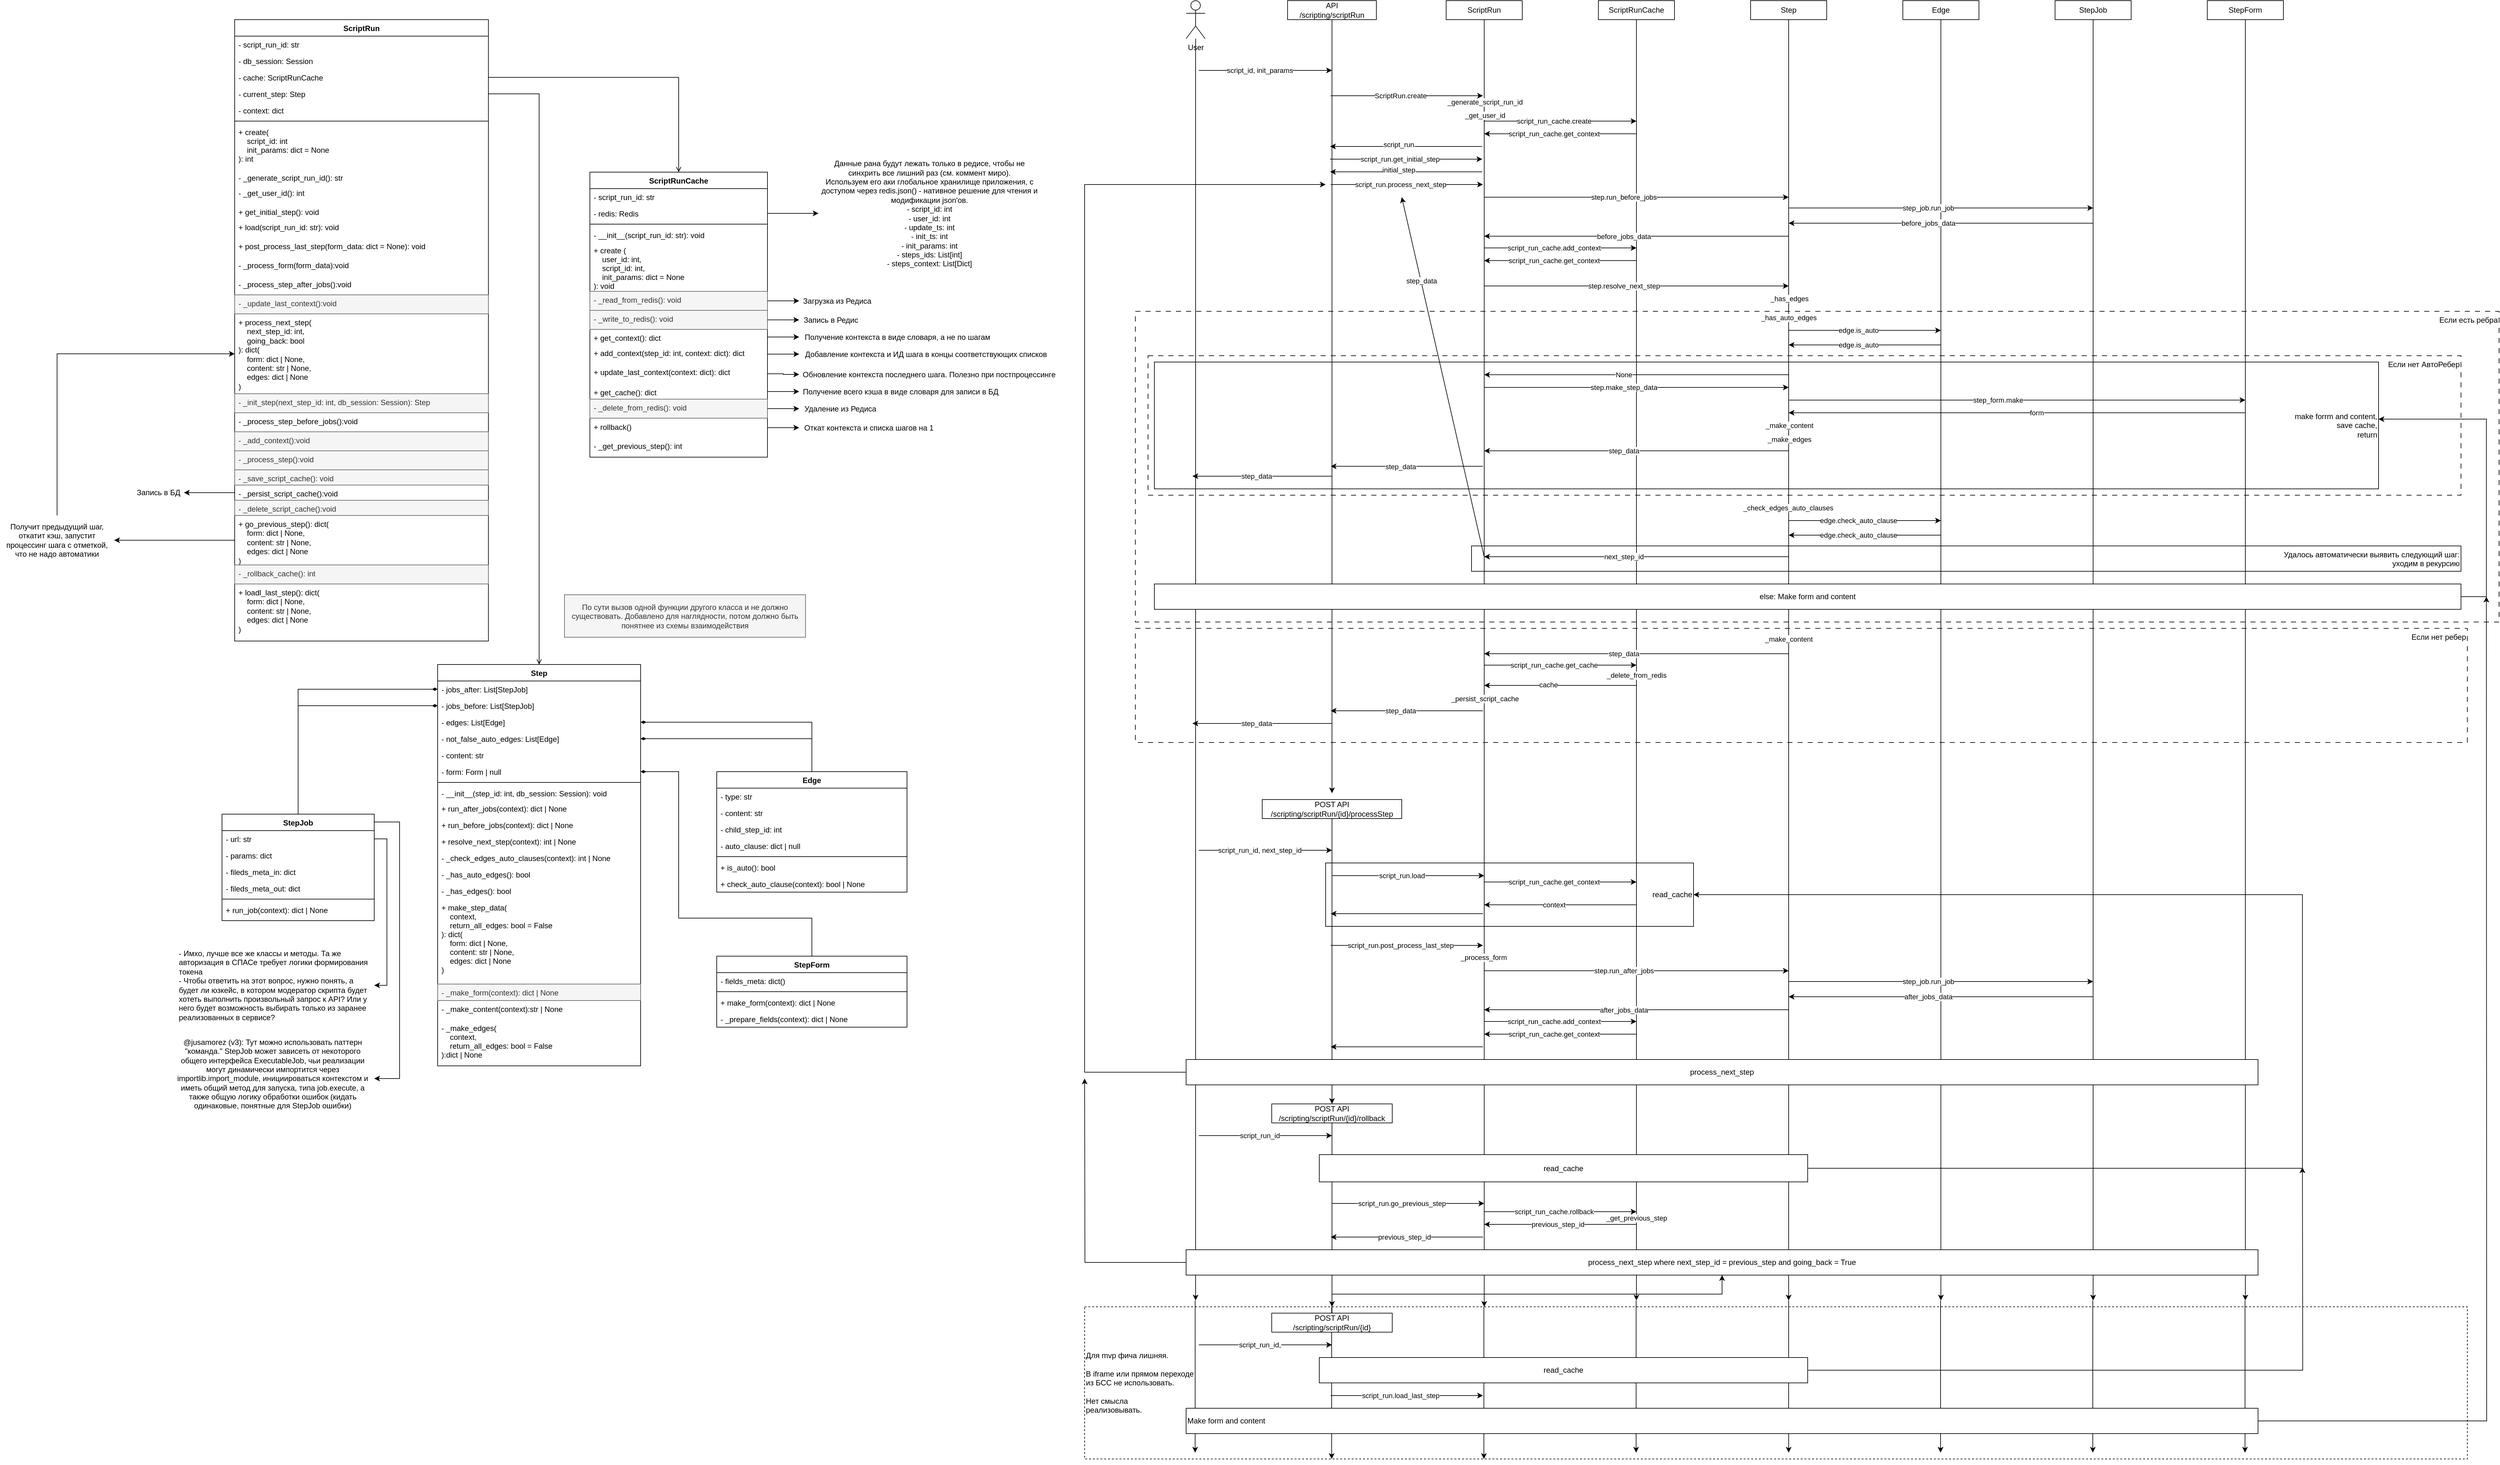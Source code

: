 <mxfile version="22.1.3" type="github">
  <diagram id="C5RBs43oDa-KdzZeNtuy" name="Page-1">
    <mxGraphModel dx="2932" dy="1186" grid="1" gridSize="10" guides="1" tooltips="1" connect="1" arrows="1" fold="1" page="1" pageScale="1" pageWidth="827" pageHeight="1169" math="0" shadow="0">
      <root>
        <mxCell id="WIyWlLk6GJQsqaUBKTNV-0" />
        <mxCell id="WIyWlLk6GJQsqaUBKTNV-1" parent="WIyWlLk6GJQsqaUBKTNV-0" />
        <mxCell id="fTWaOIuYVlfIc8f0qyCI-3" value="Для mvp фича лишняя. &lt;br&gt;&lt;br&gt;В iframe или прямом переходе &lt;br&gt;из БСС не использовать.&lt;br&gt;&lt;br&gt;Нет смысла &lt;br&gt;реализовывать." style="rounded=0;whiteSpace=wrap;html=1;dashed=1;align=left;" vertex="1" parent="WIyWlLk6GJQsqaUBKTNV-1">
          <mxGeometry x="1560" y="2070" width="2180" height="240" as="geometry" />
        </mxCell>
        <mxCell id="Ak-4ImiHKO8eSP6kHmCs-7" value="" style="endArrow=classic;html=1;rounded=0;" parent="WIyWlLk6GJQsqaUBKTNV-1" edge="1">
          <mxGeometry width="50" height="50" relative="1" as="geometry">
            <mxPoint x="1734.29" y="2060" as="sourcePoint" />
            <mxPoint x="1734.29" y="2300" as="targetPoint" />
          </mxGeometry>
        </mxCell>
        <mxCell id="Ak-4ImiHKO8eSP6kHmCs-9" value="" style="endArrow=classic;html=1;rounded=0;" parent="WIyWlLk6GJQsqaUBKTNV-1" edge="1">
          <mxGeometry width="50" height="50" relative="1" as="geometry">
            <mxPoint x="2189.5" y="2070" as="sourcePoint" />
            <mxPoint x="2189.5" y="2310" as="targetPoint" />
          </mxGeometry>
        </mxCell>
        <mxCell id="Ak-4ImiHKO8eSP6kHmCs-10" value="" style="endArrow=classic;html=1;rounded=0;" parent="WIyWlLk6GJQsqaUBKTNV-1" edge="1">
          <mxGeometry width="50" height="50" relative="1" as="geometry">
            <mxPoint x="2429.5" y="2060" as="sourcePoint" />
            <mxPoint x="2429.5" y="2300" as="targetPoint" />
          </mxGeometry>
        </mxCell>
        <mxCell id="Ak-4ImiHKO8eSP6kHmCs-11" value="" style="endArrow=classic;html=1;rounded=0;" parent="WIyWlLk6GJQsqaUBKTNV-1" edge="1">
          <mxGeometry width="50" height="50" relative="1" as="geometry">
            <mxPoint x="2670" y="2060" as="sourcePoint" />
            <mxPoint x="2670" y="2300" as="targetPoint" />
          </mxGeometry>
        </mxCell>
        <mxCell id="Ak-4ImiHKO8eSP6kHmCs-12" value="" style="endArrow=classic;html=1;rounded=0;" parent="WIyWlLk6GJQsqaUBKTNV-1" edge="1">
          <mxGeometry width="50" height="50" relative="1" as="geometry">
            <mxPoint x="2909.5" y="2060" as="sourcePoint" />
            <mxPoint x="2909.5" y="2300" as="targetPoint" />
          </mxGeometry>
        </mxCell>
        <mxCell id="Ak-4ImiHKO8eSP6kHmCs-13" value="" style="endArrow=classic;html=1;rounded=0;" parent="WIyWlLk6GJQsqaUBKTNV-1" edge="1">
          <mxGeometry width="50" height="50" relative="1" as="geometry">
            <mxPoint x="3149.5" y="2060" as="sourcePoint" />
            <mxPoint x="3149.5" y="2300" as="targetPoint" />
          </mxGeometry>
        </mxCell>
        <mxCell id="Ak-4ImiHKO8eSP6kHmCs-14" value="" style="endArrow=classic;html=1;rounded=0;" parent="WIyWlLk6GJQsqaUBKTNV-1" edge="1">
          <mxGeometry width="50" height="50" relative="1" as="geometry">
            <mxPoint x="3389.5" y="2060" as="sourcePoint" />
            <mxPoint x="3389.5" y="2300" as="targetPoint" />
          </mxGeometry>
        </mxCell>
        <mxCell id="Ak-4ImiHKO8eSP6kHmCs-8" value="" style="endArrow=classic;html=1;rounded=0;" parent="WIyWlLk6GJQsqaUBKTNV-1" edge="1">
          <mxGeometry width="50" height="50" relative="1" as="geometry">
            <mxPoint x="1949.5" y="2070" as="sourcePoint" />
            <mxPoint x="1949.5" y="2310" as="targetPoint" />
          </mxGeometry>
        </mxCell>
        <mxCell id="GniXiSgvPlTgCx58AMJc-325" value="read_cache" style="rounded=0;whiteSpace=wrap;html=1;align=right;" parent="WIyWlLk6GJQsqaUBKTNV-1" vertex="1">
          <mxGeometry x="1940" y="1370" width="580" height="100" as="geometry" />
        </mxCell>
        <mxCell id="GniXiSgvPlTgCx58AMJc-306" value="Если нет ребер" style="rounded=0;whiteSpace=wrap;html=1;verticalAlign=top;dashed=1;dashPattern=8 8;align=right;" parent="WIyWlLk6GJQsqaUBKTNV-1" vertex="1">
          <mxGeometry x="1640" y="1000" width="2100" height="180" as="geometry" />
        </mxCell>
        <mxCell id="GniXiSgvPlTgCx58AMJc-259" value="Если есть ребра" style="rounded=0;whiteSpace=wrap;html=1;verticalAlign=top;dashed=1;dashPattern=8 8;align=right;" parent="WIyWlLk6GJQsqaUBKTNV-1" vertex="1">
          <mxGeometry x="1640" y="500" width="2150" height="490" as="geometry" />
        </mxCell>
        <mxCell id="GniXiSgvPlTgCx58AMJc-268" value="Удалось автоматически выявить следующий шаг: &lt;br&gt;уходим в рекурсию" style="rounded=0;whiteSpace=wrap;html=1;align=right;verticalAlign=top;" parent="WIyWlLk6GJQsqaUBKTNV-1" vertex="1">
          <mxGeometry x="2170" y="870" width="1560" height="40" as="geometry" />
        </mxCell>
        <mxCell id="GniXiSgvPlTgCx58AMJc-257" value="Если нет АвтоРебер" style="rounded=0;whiteSpace=wrap;html=1;verticalAlign=top;dashed=1;dashPattern=8 8;align=right;" parent="WIyWlLk6GJQsqaUBKTNV-1" vertex="1">
          <mxGeometry x="1660" y="570" width="2070" height="220" as="geometry" />
        </mxCell>
        <mxCell id="GniXiSgvPlTgCx58AMJc-260" value="make forrm and content, &lt;br&gt;save cache, &lt;br&gt;return" style="rounded=0;whiteSpace=wrap;html=1;align=right;" parent="WIyWlLk6GJQsqaUBKTNV-1" vertex="1">
          <mxGeometry x="1670" y="580" width="1930" height="200" as="geometry" />
        </mxCell>
        <mxCell id="oMOU8abp3YVI7Rxpy9HV-313" style="edgeStyle=orthogonalEdgeStyle;rounded=0;orthogonalLoop=1;jettySize=auto;html=1;exitX=1;exitY=0.5;exitDx=0;exitDy=0;entryX=1;entryY=0.5;entryDx=0;entryDy=0;" parent="WIyWlLk6GJQsqaUBKTNV-1" edge="1">
          <mxGeometry relative="1" as="geometry">
            <Array as="points">
              <mxPoint x="1270" y="4340" />
              <mxPoint x="1270" y="3745" />
            </Array>
            <mxPoint x="-20" y="3745" as="targetPoint" />
          </mxGeometry>
        </mxCell>
        <mxCell id="yP3TNujs68GKWhurMsJ--0" value="ScriptRun" style="swimlane;fontStyle=1;align=center;verticalAlign=top;childLayout=stackLayout;horizontal=1;startSize=26;horizontalStack=0;resizeParent=1;resizeLast=0;collapsible=1;marginBottom=0;rounded=0;shadow=0;strokeWidth=1;" parent="WIyWlLk6GJQsqaUBKTNV-1" vertex="1">
          <mxGeometry x="220" y="40" width="400" height="980" as="geometry">
            <mxRectangle x="220" y="120" width="160" height="26" as="alternateBounds" />
          </mxGeometry>
        </mxCell>
        <mxCell id="yP3TNujs68GKWhurMsJ--1" value="- script_run_id: str" style="text;align=left;verticalAlign=top;spacingLeft=4;spacingRight=4;overflow=hidden;rotatable=0;points=[[0,0.5],[1,0.5]];portConstraint=eastwest;rounded=0;shadow=0;html=0;" parent="yP3TNujs68GKWhurMsJ--0" vertex="1">
          <mxGeometry y="26" width="400" height="26" as="geometry" />
        </mxCell>
        <mxCell id="NmQdZEa5i_YJXCQIF5mG-12" value="- db_session: Session" style="text;align=left;verticalAlign=top;spacingLeft=4;spacingRight=4;overflow=hidden;rotatable=0;points=[[0,0.5],[1,0.5]];portConstraint=eastwest;rounded=0;shadow=0;html=0;" parent="yP3TNujs68GKWhurMsJ--0" vertex="1">
          <mxGeometry y="52" width="400" height="26" as="geometry" />
        </mxCell>
        <mxCell id="yP3TNujs68GKWhurMsJ--2" value="- cache: ScriptRunCache" style="text;align=left;verticalAlign=top;spacingLeft=4;spacingRight=4;overflow=hidden;rotatable=0;points=[[0,0.5],[1,0.5]];portConstraint=eastwest;rounded=0;shadow=0;html=0;" parent="yP3TNujs68GKWhurMsJ--0" vertex="1">
          <mxGeometry y="78" width="400" height="26" as="geometry" />
        </mxCell>
        <mxCell id="yP3TNujs68GKWhurMsJ--3" value="- current_step: Step" style="text;align=left;verticalAlign=top;spacingLeft=4;spacingRight=4;overflow=hidden;rotatable=0;points=[[0,0.5],[1,0.5]];portConstraint=eastwest;rounded=0;shadow=0;html=0;" parent="yP3TNujs68GKWhurMsJ--0" vertex="1">
          <mxGeometry y="104" width="400" height="26" as="geometry" />
        </mxCell>
        <mxCell id="yP3TNujs68GKWhurMsJ--4" value="- context: dict" style="text;align=left;verticalAlign=top;spacingLeft=4;spacingRight=4;overflow=hidden;rotatable=0;points=[[0,0.5],[1,0.5]];portConstraint=eastwest;rounded=0;shadow=0;html=0;" parent="yP3TNujs68GKWhurMsJ--0" vertex="1">
          <mxGeometry y="130" width="400" height="26" as="geometry" />
        </mxCell>
        <mxCell id="yP3TNujs68GKWhurMsJ--5" value="" style="line;html=1;strokeWidth=1;align=left;verticalAlign=middle;spacingTop=-1;spacingLeft=3;spacingRight=3;rotatable=0;labelPosition=right;points=[];portConstraint=eastwest;" parent="yP3TNujs68GKWhurMsJ--0" vertex="1">
          <mxGeometry y="156" width="400" height="8" as="geometry" />
        </mxCell>
        <mxCell id="yP3TNujs68GKWhurMsJ--7" value="+ create(&#xa;    script_id: int&#xa;    init_params: dict = None&#xa;): int" style="text;align=left;verticalAlign=top;spacingLeft=4;spacingRight=4;overflow=hidden;rotatable=0;points=[[0,0.5],[1,0.5]];portConstraint=eastwest;" parent="yP3TNujs68GKWhurMsJ--0" vertex="1">
          <mxGeometry y="164" width="400" height="72" as="geometry" />
        </mxCell>
        <mxCell id="yP3TNujs68GKWhurMsJ--8" value="- _generate_script_run_id(): str" style="text;align=left;verticalAlign=top;spacingLeft=4;spacingRight=4;overflow=hidden;rotatable=0;points=[[0,0.5],[1,0.5]];portConstraint=eastwest;" parent="yP3TNujs68GKWhurMsJ--0" vertex="1">
          <mxGeometry y="236" width="400" height="24" as="geometry" />
        </mxCell>
        <mxCell id="yP3TNujs68GKWhurMsJ--23" value="- _get_user_id(): int" style="text;strokeColor=none;fillColor=none;align=left;verticalAlign=top;spacingLeft=4;spacingRight=4;overflow=hidden;rotatable=0;points=[[0,0.5],[1,0.5]];portConstraint=eastwest;whiteSpace=wrap;html=1;" parent="yP3TNujs68GKWhurMsJ--0" vertex="1">
          <mxGeometry y="260" width="400" height="30" as="geometry" />
        </mxCell>
        <mxCell id="yP3TNujs68GKWhurMsJ--9" value="+ get_initial_step(): void" style="text;align=left;verticalAlign=top;spacingLeft=4;spacingRight=4;overflow=hidden;rotatable=0;points=[[0,0.5],[1,0.5]];portConstraint=eastwest;" parent="yP3TNujs68GKWhurMsJ--0" vertex="1">
          <mxGeometry y="290" width="400" height="24" as="geometry" />
        </mxCell>
        <mxCell id="yP3TNujs68GKWhurMsJ--69" value="+ load(script_run_id: str): void" style="text;strokeColor=none;fillColor=none;align=left;verticalAlign=top;spacingLeft=4;spacingRight=4;overflow=hidden;rotatable=0;points=[[0,0.5],[1,0.5]];portConstraint=eastwest;whiteSpace=wrap;html=1;" parent="yP3TNujs68GKWhurMsJ--0" vertex="1">
          <mxGeometry y="314" width="400" height="30" as="geometry" />
        </mxCell>
        <mxCell id="yP3TNujs68GKWhurMsJ--24" value="+ post_process_last_step(form_data: dict = None): void" style="text;strokeColor=none;fillColor=none;align=left;verticalAlign=top;spacingLeft=4;spacingRight=4;overflow=hidden;rotatable=0;points=[[0,0.5],[1,0.5]];portConstraint=eastwest;whiteSpace=wrap;html=1;" parent="yP3TNujs68GKWhurMsJ--0" vertex="1">
          <mxGeometry y="344" width="400" height="30" as="geometry" />
        </mxCell>
        <mxCell id="yP3TNujs68GKWhurMsJ--11" value="- _process_form(form_data):void" style="text;align=left;verticalAlign=top;spacingLeft=4;spacingRight=4;overflow=hidden;rotatable=0;points=[[0,0.5],[1,0.5]];portConstraint=eastwest;" parent="yP3TNujs68GKWhurMsJ--0" vertex="1">
          <mxGeometry y="374" width="400" height="30" as="geometry" />
        </mxCell>
        <mxCell id="yP3TNujs68GKWhurMsJ--12" value="- _process_step_after_jobs():void" style="text;align=left;verticalAlign=top;spacingLeft=4;spacingRight=4;overflow=hidden;rotatable=0;points=[[0,0.5],[1,0.5]];portConstraint=eastwest;" parent="yP3TNujs68GKWhurMsJ--0" vertex="1">
          <mxGeometry y="404" width="400" height="30" as="geometry" />
        </mxCell>
        <mxCell id="yP3TNujs68GKWhurMsJ--126" value="- _update_last_context():void" style="text;align=left;verticalAlign=top;spacingLeft=4;spacingRight=4;overflow=hidden;rotatable=0;points=[[0,0.5],[1,0.5]];portConstraint=eastwest;fillColor=#f5f5f5;fontColor=#333333;strokeColor=#666666;" parent="yP3TNujs68GKWhurMsJ--0" vertex="1">
          <mxGeometry y="434" width="400" height="30" as="geometry" />
        </mxCell>
        <mxCell id="yP3TNujs68GKWhurMsJ--25" value="+ process_next_step(&lt;br&gt;&amp;nbsp; &amp;nbsp; next_step_id: int, &lt;br&gt;&amp;nbsp; &amp;nbsp; going_back: bool&lt;br&gt;): dict(&lt;br&gt;&amp;nbsp; &amp;nbsp; form: dict | None,&lt;br style=&quot;border-color: var(--border-color); padding: 0px; margin: 0px;&quot;&gt;&lt;span style=&quot;&quot;&gt;&amp;nbsp; &amp;nbsp; content: str | None,&lt;br&gt;&lt;/span&gt;&amp;nbsp; &amp;nbsp; edges: dict | None&lt;br&gt;)" style="text;strokeColor=none;fillColor=none;align=left;verticalAlign=top;spacingLeft=4;spacingRight=4;overflow=hidden;rotatable=0;points=[[0,0.5],[1,0.5]];portConstraint=eastwest;whiteSpace=wrap;html=1;" parent="yP3TNujs68GKWhurMsJ--0" vertex="1">
          <mxGeometry y="464" width="400" height="126" as="geometry" />
        </mxCell>
        <mxCell id="yP3TNujs68GKWhurMsJ--13" value="- _init_step(next_step_id: int, db_session: Session): Step" style="text;align=left;verticalAlign=top;spacingLeft=4;spacingRight=4;overflow=hidden;rotatable=0;points=[[0,0.5],[1,0.5]];portConstraint=eastwest;fillColor=#f5f5f5;fontColor=#333333;strokeColor=#666666;" parent="yP3TNujs68GKWhurMsJ--0" vertex="1">
          <mxGeometry y="590" width="400" height="30" as="geometry" />
        </mxCell>
        <mxCell id="yP3TNujs68GKWhurMsJ--14" value="- _process_step_before_jobs():void" style="text;align=left;verticalAlign=top;spacingLeft=4;spacingRight=4;overflow=hidden;rotatable=0;points=[[0,0.5],[1,0.5]];portConstraint=eastwest;" parent="yP3TNujs68GKWhurMsJ--0" vertex="1">
          <mxGeometry y="620" width="400" height="30" as="geometry" />
        </mxCell>
        <mxCell id="yP3TNujs68GKWhurMsJ--127" value="- _add_context():void" style="text;align=left;verticalAlign=top;spacingLeft=4;spacingRight=4;overflow=hidden;rotatable=0;points=[[0,0.5],[1,0.5]];portConstraint=eastwest;fillColor=#f5f5f5;fontColor=#333333;strokeColor=#666666;" parent="yP3TNujs68GKWhurMsJ--0" vertex="1">
          <mxGeometry y="650" width="400" height="30" as="geometry" />
        </mxCell>
        <mxCell id="yP3TNujs68GKWhurMsJ--71" value="- _process_step():void" style="text;align=left;verticalAlign=top;spacingLeft=4;spacingRight=4;overflow=hidden;rotatable=0;points=[[0,0.5],[1,0.5]];portConstraint=eastwest;fillColor=#f5f5f5;fontColor=#333333;strokeColor=#666666;" parent="yP3TNujs68GKWhurMsJ--0" vertex="1">
          <mxGeometry y="680" width="400" height="30" as="geometry" />
        </mxCell>
        <mxCell id="yP3TNujs68GKWhurMsJ--19" value="- _save_script_cache(): void" style="text;align=left;verticalAlign=top;spacingLeft=4;spacingRight=4;overflow=hidden;rotatable=0;points=[[0,0.5],[1,0.5]];portConstraint=eastwest;fillColor=#f5f5f5;fontColor=#333333;strokeColor=#666666;" parent="yP3TNujs68GKWhurMsJ--0" vertex="1">
          <mxGeometry y="710" width="400" height="24" as="geometry" />
        </mxCell>
        <mxCell id="yP3TNujs68GKWhurMsJ--20" value="- _persist_script_cache():void" style="text;align=left;verticalAlign=top;spacingLeft=4;spacingRight=4;overflow=hidden;rotatable=0;points=[[0,0.5],[1,0.5]];portConstraint=eastwest;" parent="yP3TNujs68GKWhurMsJ--0" vertex="1">
          <mxGeometry y="734" width="400" height="24" as="geometry" />
        </mxCell>
        <mxCell id="yP3TNujs68GKWhurMsJ--21" value="- _delete_script_cache():void" style="text;align=left;verticalAlign=top;spacingLeft=4;spacingRight=4;overflow=hidden;rotatable=0;points=[[0,0.5],[1,0.5]];portConstraint=eastwest;fillColor=#f5f5f5;fontColor=#333333;strokeColor=#666666;" parent="yP3TNujs68GKWhurMsJ--0" vertex="1">
          <mxGeometry y="758" width="400" height="24" as="geometry" />
        </mxCell>
        <mxCell id="yP3TNujs68GKWhurMsJ--68" value="+ go_previous_step(): dict(&lt;br style=&quot;border-color: var(--border-color);&quot;&gt;&amp;nbsp; &amp;nbsp; form: dict | None,&lt;br style=&quot;border-color: var(--border-color); padding: 0px; margin: 0px;&quot;&gt;&amp;nbsp; &amp;nbsp; content: str | None,&lt;br&gt;&amp;nbsp; &amp;nbsp; edges: dict | None&lt;br style=&quot;border-color: var(--border-color);&quot;&gt;)" style="text;strokeColor=none;fillColor=none;align=left;verticalAlign=top;spacingLeft=4;spacingRight=4;overflow=hidden;rotatable=0;points=[[0,0.5],[1,0.5]];portConstraint=eastwest;whiteSpace=wrap;html=1;" parent="yP3TNujs68GKWhurMsJ--0" vertex="1">
          <mxGeometry y="782" width="400" height="78" as="geometry" />
        </mxCell>
        <mxCell id="yP3TNujs68GKWhurMsJ--22" value="- _rollback_cache(): int" style="text;strokeColor=#666666;fillColor=#f5f5f5;align=left;verticalAlign=top;spacingLeft=4;spacingRight=4;overflow=hidden;rotatable=0;points=[[0,0.5],[1,0.5]];portConstraint=eastwest;whiteSpace=wrap;html=1;fontColor=#333333;" parent="yP3TNujs68GKWhurMsJ--0" vertex="1">
          <mxGeometry y="860" width="400" height="30" as="geometry" />
        </mxCell>
        <mxCell id="Ak-4ImiHKO8eSP6kHmCs-15" value="+ loadl_last_step(): dict(&lt;br&gt;&amp;nbsp; &amp;nbsp; form: dict | None,&lt;br style=&quot;border-color: var(--border-color); padding: 0px; margin: 0px;&quot;&gt;&lt;span style=&quot;&quot;&gt;&amp;nbsp; &amp;nbsp; content: str | None,&lt;br&gt;&lt;/span&gt;&amp;nbsp; &amp;nbsp; edges: dict | None&lt;br&gt;)" style="text;strokeColor=none;fillColor=none;align=left;verticalAlign=top;spacingLeft=4;spacingRight=4;overflow=hidden;rotatable=0;points=[[0,0.5],[1,0.5]];portConstraint=eastwest;whiteSpace=wrap;html=1;" parent="yP3TNujs68GKWhurMsJ--0" vertex="1">
          <mxGeometry y="890" width="400" height="90" as="geometry" />
        </mxCell>
        <mxCell id="yP3TNujs68GKWhurMsJ--45" value="Step" style="swimlane;fontStyle=1;align=center;verticalAlign=top;childLayout=stackLayout;horizontal=1;startSize=26;horizontalStack=0;resizeParent=1;resizeLast=0;collapsible=1;marginBottom=0;rounded=0;shadow=0;strokeWidth=1;" parent="WIyWlLk6GJQsqaUBKTNV-1" vertex="1">
          <mxGeometry x="540" y="1057" width="320" height="633" as="geometry">
            <mxRectangle x="220" y="120" width="160" height="26" as="alternateBounds" />
          </mxGeometry>
        </mxCell>
        <mxCell id="yP3TNujs68GKWhurMsJ--46" value="- jobs_after: List[StepJob]" style="text;align=left;verticalAlign=top;spacingLeft=4;spacingRight=4;overflow=hidden;rotatable=0;points=[[0,0.5],[1,0.5]];portConstraint=eastwest;rounded=0;shadow=0;html=0;" parent="yP3TNujs68GKWhurMsJ--45" vertex="1">
          <mxGeometry y="26" width="320" height="26" as="geometry" />
        </mxCell>
        <mxCell id="yP3TNujs68GKWhurMsJ--47" value="- jobs_before: List[StepJob]" style="text;align=left;verticalAlign=top;spacingLeft=4;spacingRight=4;overflow=hidden;rotatable=0;points=[[0,0.5],[1,0.5]];portConstraint=eastwest;rounded=0;shadow=0;html=0;" parent="yP3TNujs68GKWhurMsJ--45" vertex="1">
          <mxGeometry y="52" width="320" height="26" as="geometry" />
        </mxCell>
        <mxCell id="yP3TNujs68GKWhurMsJ--48" value="- edges: List[Edge]" style="text;align=left;verticalAlign=top;spacingLeft=4;spacingRight=4;overflow=hidden;rotatable=0;points=[[0,0.5],[1,0.5]];portConstraint=eastwest;rounded=0;shadow=0;html=0;" parent="yP3TNujs68GKWhurMsJ--45" vertex="1">
          <mxGeometry y="78" width="320" height="26" as="geometry" />
        </mxCell>
        <mxCell id="yP3TNujs68GKWhurMsJ--49" value="- not_false_auto_edges: List[Edge]" style="text;align=left;verticalAlign=top;spacingLeft=4;spacingRight=4;overflow=hidden;rotatable=0;points=[[0,0.5],[1,0.5]];portConstraint=eastwest;rounded=0;shadow=0;html=0;" parent="yP3TNujs68GKWhurMsJ--45" vertex="1">
          <mxGeometry y="104" width="320" height="26" as="geometry" />
        </mxCell>
        <mxCell id="yP3TNujs68GKWhurMsJ--50" value="- content: str" style="text;align=left;verticalAlign=top;spacingLeft=4;spacingRight=4;overflow=hidden;rotatable=0;points=[[0,0.5],[1,0.5]];portConstraint=eastwest;rounded=0;shadow=0;html=0;" parent="yP3TNujs68GKWhurMsJ--45" vertex="1">
          <mxGeometry y="130" width="320" height="26" as="geometry" />
        </mxCell>
        <mxCell id="yP3TNujs68GKWhurMsJ--51" value="- form: Form | null" style="text;align=left;verticalAlign=top;spacingLeft=4;spacingRight=4;overflow=hidden;rotatable=0;points=[[0,0.5],[1,0.5]];portConstraint=eastwest;rounded=0;shadow=0;html=0;" parent="yP3TNujs68GKWhurMsJ--45" vertex="1">
          <mxGeometry y="156" width="320" height="26" as="geometry" />
        </mxCell>
        <mxCell id="yP3TNujs68GKWhurMsJ--52" value="" style="line;html=1;strokeWidth=1;align=left;verticalAlign=middle;spacingTop=-1;spacingLeft=3;spacingRight=3;rotatable=0;labelPosition=right;points=[];portConstraint=eastwest;" parent="yP3TNujs68GKWhurMsJ--45" vertex="1">
          <mxGeometry y="182" width="320" height="8" as="geometry" />
        </mxCell>
        <mxCell id="yP3TNujs68GKWhurMsJ--53" value="- __init__(step_id: int, db_session: Session): void" style="text;align=left;verticalAlign=top;spacingLeft=4;spacingRight=4;overflow=hidden;rotatable=0;points=[[0,0.5],[1,0.5]];portConstraint=eastwest;" parent="yP3TNujs68GKWhurMsJ--45" vertex="1">
          <mxGeometry y="190" width="320" height="24" as="geometry" />
        </mxCell>
        <mxCell id="yP3TNujs68GKWhurMsJ--54" value="+ run_after_jobs(context): dict | None" style="text;align=left;verticalAlign=top;spacingLeft=4;spacingRight=4;overflow=hidden;rotatable=0;points=[[0,0.5],[1,0.5]];portConstraint=eastwest;rounded=0;shadow=0;html=0;" parent="yP3TNujs68GKWhurMsJ--45" vertex="1">
          <mxGeometry y="214" width="320" height="26" as="geometry" />
        </mxCell>
        <mxCell id="yP3TNujs68GKWhurMsJ--55" value="+ run_before_jobs(context): dict | None" style="text;align=left;verticalAlign=top;spacingLeft=4;spacingRight=4;overflow=hidden;rotatable=0;points=[[0,0.5],[1,0.5]];portConstraint=eastwest;rounded=0;shadow=0;html=0;" parent="yP3TNujs68GKWhurMsJ--45" vertex="1">
          <mxGeometry y="240" width="320" height="26" as="geometry" />
        </mxCell>
        <mxCell id="NmQdZEa5i_YJXCQIF5mG-5" value="+ resolve_next_step(context): int | None" style="text;align=left;verticalAlign=top;spacingLeft=4;spacingRight=4;overflow=hidden;rotatable=0;points=[[0,0.5],[1,0.5]];portConstraint=eastwest;rounded=0;shadow=0;html=0;" parent="yP3TNujs68GKWhurMsJ--45" vertex="1">
          <mxGeometry y="266" width="320" height="26" as="geometry" />
        </mxCell>
        <mxCell id="yP3TNujs68GKWhurMsJ--130" value="- _check_edges_auto_clauses(context): int | None" style="text;align=left;verticalAlign=top;spacingLeft=4;spacingRight=4;overflow=hidden;rotatable=0;points=[[0,0.5],[1,0.5]];portConstraint=eastwest;rounded=0;shadow=0;html=0;" parent="yP3TNujs68GKWhurMsJ--45" vertex="1">
          <mxGeometry y="292" width="320" height="26" as="geometry" />
        </mxCell>
        <mxCell id="yP3TNujs68GKWhurMsJ--58" value="- _has_auto_edges(): bool" style="text;align=left;verticalAlign=top;spacingLeft=4;spacingRight=4;overflow=hidden;rotatable=0;points=[[0,0.5],[1,0.5]];portConstraint=eastwest;rounded=0;shadow=0;html=0;" parent="yP3TNujs68GKWhurMsJ--45" vertex="1">
          <mxGeometry y="318" width="320" height="26" as="geometry" />
        </mxCell>
        <mxCell id="yP3TNujs68GKWhurMsJ--57" value="- _has_edges(): bool" style="text;align=left;verticalAlign=top;spacingLeft=4;spacingRight=4;overflow=hidden;rotatable=0;points=[[0,0.5],[1,0.5]];portConstraint=eastwest;rounded=0;shadow=0;html=0;" parent="yP3TNujs68GKWhurMsJ--45" vertex="1">
          <mxGeometry y="344" width="320" height="26" as="geometry" />
        </mxCell>
        <mxCell id="yP3TNujs68GKWhurMsJ--56" value="+ make_step_data(&#xa;    context, &#xa;    return_all_edges: bool = False&#xa;): dict(&#xa;    form: dict | None, &#xa;    content: str | None,&#xa;    edges: dict | None&#xa;)" style="text;align=left;verticalAlign=top;spacingLeft=4;spacingRight=4;overflow=hidden;rotatable=0;points=[[0,0.5],[1,0.5]];portConstraint=eastwest;rounded=0;shadow=0;html=0;" parent="yP3TNujs68GKWhurMsJ--45" vertex="1">
          <mxGeometry y="370" width="320" height="134" as="geometry" />
        </mxCell>
        <mxCell id="yP3TNujs68GKWhurMsJ--70" value="- _make_form(context): dict | None" style="text;align=left;verticalAlign=top;spacingLeft=4;spacingRight=4;overflow=hidden;rotatable=0;points=[[0,0.5],[1,0.5]];portConstraint=eastwest;rounded=0;shadow=0;html=0;fillColor=#f5f5f5;strokeColor=#666666;fontColor=#333333;" parent="yP3TNujs68GKWhurMsJ--45" vertex="1">
          <mxGeometry y="504" width="320" height="26" as="geometry" />
        </mxCell>
        <mxCell id="yP3TNujs68GKWhurMsJ--61" value="- _make_content(context):str | None" style="text;align=left;verticalAlign=top;spacingLeft=4;spacingRight=4;overflow=hidden;rotatable=0;points=[[0,0.5],[1,0.5]];portConstraint=eastwest;" parent="yP3TNujs68GKWhurMsJ--45" vertex="1">
          <mxGeometry y="530" width="320" height="30" as="geometry" />
        </mxCell>
        <mxCell id="NmQdZEa5i_YJXCQIF5mG-10" value="- _make_edges(&#xa;    context, &#xa;    return_all_edges: bool = False&#xa;):dict | None" style="text;align=left;verticalAlign=top;spacingLeft=4;spacingRight=4;overflow=hidden;rotatable=0;points=[[0,0.5],[1,0.5]];portConstraint=eastwest;" parent="yP3TNujs68GKWhurMsJ--45" vertex="1">
          <mxGeometry y="560" width="320" height="72" as="geometry" />
        </mxCell>
        <mxCell id="yP3TNujs68GKWhurMsJ--117" style="edgeStyle=orthogonalEdgeStyle;rounded=0;orthogonalLoop=1;jettySize=auto;html=1;exitX=0.5;exitY=0;exitDx=0;exitDy=0;entryX=1;entryY=0.5;entryDx=0;entryDy=0;endArrow=diamondThin;endFill=1;" parent="WIyWlLk6GJQsqaUBKTNV-1" source="yP3TNujs68GKWhurMsJ--63" target="yP3TNujs68GKWhurMsJ--51" edge="1">
          <mxGeometry relative="1" as="geometry">
            <Array as="points">
              <mxPoint x="1130" y="1457" />
              <mxPoint x="920" y="1457" />
              <mxPoint x="920" y="1226" />
            </Array>
          </mxGeometry>
        </mxCell>
        <mxCell id="yP3TNujs68GKWhurMsJ--63" value="StepForm" style="swimlane;fontStyle=1;align=center;verticalAlign=top;childLayout=stackLayout;horizontal=1;startSize=26;horizontalStack=0;resizeParent=1;resizeLast=0;collapsible=1;marginBottom=0;rounded=0;shadow=0;strokeWidth=1;" parent="WIyWlLk6GJQsqaUBKTNV-1" vertex="1">
          <mxGeometry x="980" y="1517" width="300" height="112" as="geometry">
            <mxRectangle x="220" y="120" width="160" height="26" as="alternateBounds" />
          </mxGeometry>
        </mxCell>
        <mxCell id="yP3TNujs68GKWhurMsJ--64" value="- fields_meta: dict()" style="text;align=left;verticalAlign=top;spacingLeft=4;spacingRight=4;overflow=hidden;rotatable=0;points=[[0,0.5],[1,0.5]];portConstraint=eastwest;rounded=0;shadow=0;html=0;" parent="yP3TNujs68GKWhurMsJ--63" vertex="1">
          <mxGeometry y="26" width="300" height="26" as="geometry" />
        </mxCell>
        <mxCell id="yP3TNujs68GKWhurMsJ--65" value="" style="line;html=1;strokeWidth=1;align=left;verticalAlign=middle;spacingTop=-1;spacingLeft=3;spacingRight=3;rotatable=0;labelPosition=right;points=[];portConstraint=eastwest;" parent="yP3TNujs68GKWhurMsJ--63" vertex="1">
          <mxGeometry y="52" width="300" height="8" as="geometry" />
        </mxCell>
        <mxCell id="yP3TNujs68GKWhurMsJ--66" value="+ make_form(context): dict | None" style="text;align=left;verticalAlign=top;spacingLeft=4;spacingRight=4;overflow=hidden;rotatable=0;points=[[0,0.5],[1,0.5]];portConstraint=eastwest;rounded=0;shadow=0;html=0;" parent="yP3TNujs68GKWhurMsJ--63" vertex="1">
          <mxGeometry y="60" width="300" height="26" as="geometry" />
        </mxCell>
        <mxCell id="yP3TNujs68GKWhurMsJ--67" value="- _prepare_fields(context): dict | None" style="text;align=left;verticalAlign=top;spacingLeft=4;spacingRight=4;overflow=hidden;rotatable=0;points=[[0,0.5],[1,0.5]];portConstraint=eastwest;rounded=0;shadow=0;html=0;" parent="yP3TNujs68GKWhurMsJ--63" vertex="1">
          <mxGeometry y="86" width="300" height="26" as="geometry" />
        </mxCell>
        <mxCell id="yP3TNujs68GKWhurMsJ--73" value="ScriptRunCache" style="swimlane;fontStyle=1;align=center;verticalAlign=top;childLayout=stackLayout;horizontal=1;startSize=26;horizontalStack=0;resizeParent=1;resizeLast=0;collapsible=1;marginBottom=0;rounded=0;shadow=0;strokeWidth=1;" parent="WIyWlLk6GJQsqaUBKTNV-1" vertex="1">
          <mxGeometry x="780" y="280.5" width="280" height="449.5" as="geometry">
            <mxRectangle x="220" y="120" width="160" height="26" as="alternateBounds" />
          </mxGeometry>
        </mxCell>
        <mxCell id="yP3TNujs68GKWhurMsJ--74" value="- script_run_id: str" style="text;align=left;verticalAlign=top;spacingLeft=4;spacingRight=4;overflow=hidden;rotatable=0;points=[[0,0.5],[1,0.5]];portConstraint=eastwest;rounded=0;shadow=0;html=0;" parent="yP3TNujs68GKWhurMsJ--73" vertex="1">
          <mxGeometry y="26" width="280" height="26" as="geometry" />
        </mxCell>
        <mxCell id="yP3TNujs68GKWhurMsJ--75" value="- redis: Redis" style="text;align=left;verticalAlign=top;spacingLeft=4;spacingRight=4;overflow=hidden;rotatable=0;points=[[0,0.5],[1,0.5]];portConstraint=eastwest;rounded=0;shadow=0;html=0;" parent="yP3TNujs68GKWhurMsJ--73" vertex="1">
          <mxGeometry y="52" width="280" height="26" as="geometry" />
        </mxCell>
        <mxCell id="yP3TNujs68GKWhurMsJ--83" value="" style="line;html=1;strokeWidth=1;align=left;verticalAlign=middle;spacingTop=-1;spacingLeft=3;spacingRight=3;rotatable=0;labelPosition=right;points=[];portConstraint=eastwest;" parent="yP3TNujs68GKWhurMsJ--73" vertex="1">
          <mxGeometry y="78" width="280" height="8" as="geometry" />
        </mxCell>
        <mxCell id="yP3TNujs68GKWhurMsJ--84" value="- __init__(script_run_id: str): void" style="text;align=left;verticalAlign=top;spacingLeft=4;spacingRight=4;overflow=hidden;rotatable=0;points=[[0,0.5],[1,0.5]];portConstraint=eastwest;" parent="yP3TNujs68GKWhurMsJ--73" vertex="1">
          <mxGeometry y="86" width="280" height="24" as="geometry" />
        </mxCell>
        <mxCell id="yP3TNujs68GKWhurMsJ--85" value="+ create (&#xa;    user_id: int, &#xa;    script_id: int,&#xa;    init_params: dict = None&#xa;): void" style="text;align=left;verticalAlign=top;spacingLeft=4;spacingRight=4;overflow=hidden;rotatable=0;points=[[0,0.5],[1,0.5]];portConstraint=eastwest;" parent="yP3TNujs68GKWhurMsJ--73" vertex="1">
          <mxGeometry y="110" width="280" height="78" as="geometry" />
        </mxCell>
        <mxCell id="yP3TNujs68GKWhurMsJ--91" value="- _read_from_redis(): void" style="text;align=left;verticalAlign=top;spacingLeft=4;spacingRight=4;overflow=hidden;rotatable=0;points=[[0,0.5],[1,0.5]];portConstraint=eastwest;fillColor=#f5f5f5;fontColor=#333333;strokeColor=#666666;" parent="yP3TNujs68GKWhurMsJ--73" vertex="1">
          <mxGeometry y="188" width="280" height="30" as="geometry" />
        </mxCell>
        <mxCell id="yP3TNujs68GKWhurMsJ--90" value="- _write_to_redis(): void" style="text;align=left;verticalAlign=top;spacingLeft=4;spacingRight=4;overflow=hidden;rotatable=0;points=[[0,0.5],[1,0.5]];portConstraint=eastwest;fillColor=#f5f5f5;fontColor=#333333;strokeColor=#666666;" parent="yP3TNujs68GKWhurMsJ--73" vertex="1">
          <mxGeometry y="218" width="280" height="30" as="geometry" />
        </mxCell>
        <mxCell id="yP3TNujs68GKWhurMsJ--86" value="+ get_context(): dict" style="text;align=left;verticalAlign=top;spacingLeft=4;spacingRight=4;overflow=hidden;rotatable=0;points=[[0,0.5],[1,0.5]];portConstraint=eastwest;" parent="yP3TNujs68GKWhurMsJ--73" vertex="1">
          <mxGeometry y="248" width="280" height="24" as="geometry" />
        </mxCell>
        <mxCell id="yP3TNujs68GKWhurMsJ--89" value="+ add_context(step_id: int, context: dict): dict" style="text;align=left;verticalAlign=top;spacingLeft=4;spacingRight=4;overflow=hidden;rotatable=0;points=[[0,0.5],[1,0.5]];portConstraint=eastwest;" parent="yP3TNujs68GKWhurMsJ--73" vertex="1">
          <mxGeometry y="272" width="280" height="30" as="geometry" />
        </mxCell>
        <mxCell id="yP3TNujs68GKWhurMsJ--88" value="+ update_last_context(context: dict): dict" style="text;align=left;verticalAlign=top;spacingLeft=4;spacingRight=4;overflow=hidden;rotatable=0;points=[[0,0.5],[1,0.5]];portConstraint=eastwest;" parent="yP3TNujs68GKWhurMsJ--73" vertex="1">
          <mxGeometry y="302" width="280" height="32" as="geometry" />
        </mxCell>
        <mxCell id="yP3TNujs68GKWhurMsJ--129" value="+ get_cache(): dict" style="text;align=left;verticalAlign=top;spacingLeft=4;spacingRight=4;overflow=hidden;rotatable=0;points=[[0,0.5],[1,0.5]];portConstraint=eastwest;" parent="yP3TNujs68GKWhurMsJ--73" vertex="1">
          <mxGeometry y="334" width="280" height="24" as="geometry" />
        </mxCell>
        <mxCell id="yP3TNujs68GKWhurMsJ--92" value="- _delete_from_redis(): void" style="text;align=left;verticalAlign=top;spacingLeft=4;spacingRight=4;overflow=hidden;rotatable=0;points=[[0,0.5],[1,0.5]];portConstraint=eastwest;fillColor=#f5f5f5;fontColor=#333333;strokeColor=#666666;" parent="yP3TNujs68GKWhurMsJ--73" vertex="1">
          <mxGeometry y="358" width="280" height="30" as="geometry" />
        </mxCell>
        <mxCell id="yP3TNujs68GKWhurMsJ--94" value="+ rollback()" style="text;strokeColor=none;fillColor=none;align=left;verticalAlign=top;spacingLeft=4;spacingRight=4;overflow=hidden;rotatable=0;points=[[0,0.5],[1,0.5]];portConstraint=eastwest;whiteSpace=wrap;html=1;" parent="yP3TNujs68GKWhurMsJ--73" vertex="1">
          <mxGeometry y="388" width="280" height="30" as="geometry" />
        </mxCell>
        <mxCell id="yP3TNujs68GKWhurMsJ--93" value="- _get_previous_step(): int" style="text;strokeColor=none;fillColor=none;align=left;verticalAlign=top;spacingLeft=4;spacingRight=4;overflow=hidden;rotatable=0;points=[[0,0.5],[1,0.5]];portConstraint=eastwest;whiteSpace=wrap;html=1;" parent="yP3TNujs68GKWhurMsJ--73" vertex="1">
          <mxGeometry y="418" width="280" height="30" as="geometry" />
        </mxCell>
        <mxCell id="yP3TNujs68GKWhurMsJ--95" value="По сути вызов одной функции другого класса и не должно существовать. Добавлено для наглядности, потом должно быть понятнее из схемы взаимодействия" style="text;html=1;strokeColor=#666666;fillColor=#f5f5f5;align=center;verticalAlign=middle;whiteSpace=wrap;rounded=0;fontColor=#333333;" parent="WIyWlLk6GJQsqaUBKTNV-1" vertex="1">
          <mxGeometry x="740" y="947" width="380" height="67" as="geometry" />
        </mxCell>
        <mxCell id="yP3TNujs68GKWhurMsJ--118" style="edgeStyle=orthogonalEdgeStyle;rounded=0;orthogonalLoop=1;jettySize=auto;html=1;exitX=0.5;exitY=0;exitDx=0;exitDy=0;entryX=1;entryY=0.5;entryDx=0;entryDy=0;endArrow=diamondThin;endFill=1;" parent="WIyWlLk6GJQsqaUBKTNV-1" source="yP3TNujs68GKWhurMsJ--96" target="yP3TNujs68GKWhurMsJ--48" edge="1">
          <mxGeometry relative="1" as="geometry" />
        </mxCell>
        <mxCell id="yP3TNujs68GKWhurMsJ--119" style="edgeStyle=orthogonalEdgeStyle;rounded=0;orthogonalLoop=1;jettySize=auto;html=1;exitX=0.5;exitY=0;exitDx=0;exitDy=0;entryX=1;entryY=0.5;entryDx=0;entryDy=0;endArrow=diamondThin;endFill=1;" parent="WIyWlLk6GJQsqaUBKTNV-1" source="yP3TNujs68GKWhurMsJ--96" target="yP3TNujs68GKWhurMsJ--49" edge="1">
          <mxGeometry relative="1" as="geometry" />
        </mxCell>
        <mxCell id="yP3TNujs68GKWhurMsJ--96" value="Edge" style="swimlane;fontStyle=1;align=center;verticalAlign=top;childLayout=stackLayout;horizontal=1;startSize=26;horizontalStack=0;resizeParent=1;resizeLast=0;collapsible=1;marginBottom=0;rounded=0;shadow=0;strokeWidth=1;" parent="WIyWlLk6GJQsqaUBKTNV-1" vertex="1">
          <mxGeometry x="980" y="1226" width="300" height="190" as="geometry">
            <mxRectangle x="220" y="120" width="160" height="26" as="alternateBounds" />
          </mxGeometry>
        </mxCell>
        <mxCell id="yP3TNujs68GKWhurMsJ--97" value="- type: str" style="text;align=left;verticalAlign=top;spacingLeft=4;spacingRight=4;overflow=hidden;rotatable=0;points=[[0,0.5],[1,0.5]];portConstraint=eastwest;rounded=0;shadow=0;html=0;" parent="yP3TNujs68GKWhurMsJ--96" vertex="1">
          <mxGeometry y="26" width="300" height="26" as="geometry" />
        </mxCell>
        <mxCell id="yP3TNujs68GKWhurMsJ--98" value="- content: str" style="text;align=left;verticalAlign=top;spacingLeft=4;spacingRight=4;overflow=hidden;rotatable=0;points=[[0,0.5],[1,0.5]];portConstraint=eastwest;rounded=0;shadow=0;html=0;" parent="yP3TNujs68GKWhurMsJ--96" vertex="1">
          <mxGeometry y="52" width="300" height="26" as="geometry" />
        </mxCell>
        <mxCell id="yP3TNujs68GKWhurMsJ--99" value="- child_step_id: int" style="text;align=left;verticalAlign=top;spacingLeft=4;spacingRight=4;overflow=hidden;rotatable=0;points=[[0,0.5],[1,0.5]];portConstraint=eastwest;rounded=0;shadow=0;html=0;" parent="yP3TNujs68GKWhurMsJ--96" vertex="1">
          <mxGeometry y="78" width="300" height="26" as="geometry" />
        </mxCell>
        <mxCell id="yP3TNujs68GKWhurMsJ--100" value="- auto_clause: dict | null" style="text;align=left;verticalAlign=top;spacingLeft=4;spacingRight=4;overflow=hidden;rotatable=0;points=[[0,0.5],[1,0.5]];portConstraint=eastwest;rounded=0;shadow=0;html=0;" parent="yP3TNujs68GKWhurMsJ--96" vertex="1">
          <mxGeometry y="104" width="300" height="26" as="geometry" />
        </mxCell>
        <mxCell id="yP3TNujs68GKWhurMsJ--101" value="" style="line;html=1;strokeWidth=1;align=left;verticalAlign=middle;spacingTop=-1;spacingLeft=3;spacingRight=3;rotatable=0;labelPosition=right;points=[];portConstraint=eastwest;" parent="yP3TNujs68GKWhurMsJ--96" vertex="1">
          <mxGeometry y="130" width="300" height="8" as="geometry" />
        </mxCell>
        <mxCell id="yP3TNujs68GKWhurMsJ--102" value="+ is_auto(): bool" style="text;align=left;verticalAlign=top;spacingLeft=4;spacingRight=4;overflow=hidden;rotatable=0;points=[[0,0.5],[1,0.5]];portConstraint=eastwest;rounded=0;shadow=0;html=0;" parent="yP3TNujs68GKWhurMsJ--96" vertex="1">
          <mxGeometry y="138" width="300" height="26" as="geometry" />
        </mxCell>
        <mxCell id="yP3TNujs68GKWhurMsJ--103" value="+ check_auto_clause(context): bool | None" style="text;align=left;verticalAlign=top;spacingLeft=4;spacingRight=4;overflow=hidden;rotatable=0;points=[[0,0.5],[1,0.5]];portConstraint=eastwest;rounded=0;shadow=0;html=0;" parent="yP3TNujs68GKWhurMsJ--96" vertex="1">
          <mxGeometry y="164" width="300" height="26" as="geometry" />
        </mxCell>
        <mxCell id="yP3TNujs68GKWhurMsJ--113" style="edgeStyle=orthogonalEdgeStyle;rounded=0;orthogonalLoop=1;jettySize=auto;html=1;exitX=0.5;exitY=0;exitDx=0;exitDy=0;entryX=0;entryY=0.5;entryDx=0;entryDy=0;endArrow=diamondThin;endFill=1;" parent="WIyWlLk6GJQsqaUBKTNV-1" source="yP3TNujs68GKWhurMsJ--104" target="yP3TNujs68GKWhurMsJ--47" edge="1">
          <mxGeometry relative="1" as="geometry" />
        </mxCell>
        <mxCell id="yP3TNujs68GKWhurMsJ--114" style="edgeStyle=orthogonalEdgeStyle;rounded=0;orthogonalLoop=1;jettySize=auto;html=1;exitX=0.5;exitY=0;exitDx=0;exitDy=0;entryX=0;entryY=0.5;entryDx=0;entryDy=0;endArrow=diamondThin;endFill=1;" parent="WIyWlLk6GJQsqaUBKTNV-1" source="yP3TNujs68GKWhurMsJ--104" target="yP3TNujs68GKWhurMsJ--46" edge="1">
          <mxGeometry relative="1" as="geometry" />
        </mxCell>
        <mxCell id="yP3TNujs68GKWhurMsJ--104" value="StepJob" style="swimlane;fontStyle=1;align=center;verticalAlign=top;childLayout=stackLayout;horizontal=1;startSize=26;horizontalStack=0;resizeParent=1;resizeLast=0;collapsible=1;marginBottom=0;rounded=0;shadow=0;strokeWidth=1;" parent="WIyWlLk6GJQsqaUBKTNV-1" vertex="1">
          <mxGeometry x="200" y="1293" width="240" height="168" as="geometry">
            <mxRectangle x="220" y="120" width="160" height="26" as="alternateBounds" />
          </mxGeometry>
        </mxCell>
        <mxCell id="yP3TNujs68GKWhurMsJ--105" value="- url: str" style="text;align=left;verticalAlign=top;spacingLeft=4;spacingRight=4;overflow=hidden;rotatable=0;points=[[0,0.5],[1,0.5]];portConstraint=eastwest;rounded=0;shadow=0;html=0;" parent="yP3TNujs68GKWhurMsJ--104" vertex="1">
          <mxGeometry y="26" width="240" height="26" as="geometry" />
        </mxCell>
        <mxCell id="yP3TNujs68GKWhurMsJ--106" value="- params: dict" style="text;align=left;verticalAlign=top;spacingLeft=4;spacingRight=4;overflow=hidden;rotatable=0;points=[[0,0.5],[1,0.5]];portConstraint=eastwest;rounded=0;shadow=0;html=0;" parent="yP3TNujs68GKWhurMsJ--104" vertex="1">
          <mxGeometry y="52" width="240" height="26" as="geometry" />
        </mxCell>
        <mxCell id="yP3TNujs68GKWhurMsJ--107" value="- fileds_meta_in: dict" style="text;align=left;verticalAlign=top;spacingLeft=4;spacingRight=4;overflow=hidden;rotatable=0;points=[[0,0.5],[1,0.5]];portConstraint=eastwest;rounded=0;shadow=0;html=0;" parent="yP3TNujs68GKWhurMsJ--104" vertex="1">
          <mxGeometry y="78" width="240" height="26" as="geometry" />
        </mxCell>
        <mxCell id="yP3TNujs68GKWhurMsJ--108" value="- fileds_meta_out: dict" style="text;align=left;verticalAlign=top;spacingLeft=4;spacingRight=4;overflow=hidden;rotatable=0;points=[[0,0.5],[1,0.5]];portConstraint=eastwest;rounded=0;shadow=0;html=0;" parent="yP3TNujs68GKWhurMsJ--104" vertex="1">
          <mxGeometry y="104" width="240" height="26" as="geometry" />
        </mxCell>
        <mxCell id="yP3TNujs68GKWhurMsJ--109" value="" style="line;html=1;strokeWidth=1;align=left;verticalAlign=middle;spacingTop=-1;spacingLeft=3;spacingRight=3;rotatable=0;labelPosition=right;points=[];portConstraint=eastwest;" parent="yP3TNujs68GKWhurMsJ--104" vertex="1">
          <mxGeometry y="130" width="240" height="8" as="geometry" />
        </mxCell>
        <mxCell id="yP3TNujs68GKWhurMsJ--110" value="+ run_job(context): dict | None" style="text;align=left;verticalAlign=top;spacingLeft=4;spacingRight=4;overflow=hidden;rotatable=0;points=[[0,0.5],[1,0.5]];portConstraint=eastwest;rounded=0;shadow=0;html=0;" parent="yP3TNujs68GKWhurMsJ--104" vertex="1">
          <mxGeometry y="138" width="240" height="30" as="geometry" />
        </mxCell>
        <mxCell id="yP3TNujs68GKWhurMsJ--111" value="- Имхо, лучше все же классы и методы. Та же авторизация в СПАСе требует логики формирования токена&lt;br&gt;-&amp;nbsp;Чтобы ответить на этот вопрос, нужно понять, а будет ли юзкейс, в котором модератор скрипта будет хотеть выполнить произвольный запрос к API? Или у него будет возможность выбирать только из заранее реализованных в сервисе?" style="text;html=1;strokeColor=none;fillColor=none;align=left;verticalAlign=middle;whiteSpace=wrap;rounded=0;" parent="WIyWlLk6GJQsqaUBKTNV-1" vertex="1">
          <mxGeometry x="130" y="1493" width="310" height="140" as="geometry" />
        </mxCell>
        <mxCell id="yP3TNujs68GKWhurMsJ--112" style="edgeStyle=orthogonalEdgeStyle;rounded=0;orthogonalLoop=1;jettySize=auto;html=1;exitX=1;exitY=0.5;exitDx=0;exitDy=0;entryX=1;entryY=0.5;entryDx=0;entryDy=0;" parent="WIyWlLk6GJQsqaUBKTNV-1" source="yP3TNujs68GKWhurMsJ--105" target="yP3TNujs68GKWhurMsJ--111" edge="1">
          <mxGeometry relative="1" as="geometry" />
        </mxCell>
        <mxCell id="yP3TNujs68GKWhurMsJ--120" style="edgeStyle=orthogonalEdgeStyle;rounded=0;orthogonalLoop=1;jettySize=auto;html=1;exitX=1;exitY=0.5;exitDx=0;exitDy=0;endArrow=open;endFill=0;" parent="WIyWlLk6GJQsqaUBKTNV-1" source="yP3TNujs68GKWhurMsJ--3" target="yP3TNujs68GKWhurMsJ--45" edge="1">
          <mxGeometry relative="1" as="geometry" />
        </mxCell>
        <mxCell id="yP3TNujs68GKWhurMsJ--121" style="edgeStyle=orthogonalEdgeStyle;rounded=0;orthogonalLoop=1;jettySize=auto;html=1;exitX=1;exitY=0.5;exitDx=0;exitDy=0;entryX=0.5;entryY=0;entryDx=0;entryDy=0;endArrow=open;endFill=0;" parent="WIyWlLk6GJQsqaUBKTNV-1" source="yP3TNujs68GKWhurMsJ--2" target="yP3TNujs68GKWhurMsJ--73" edge="1">
          <mxGeometry relative="1" as="geometry" />
        </mxCell>
        <mxCell id="yP3TNujs68GKWhurMsJ--124" style="edgeStyle=orthogonalEdgeStyle;rounded=0;orthogonalLoop=1;jettySize=auto;html=1;exitX=0.5;exitY=0;exitDx=0;exitDy=0;entryX=0;entryY=0.5;entryDx=0;entryDy=0;" parent="WIyWlLk6GJQsqaUBKTNV-1" source="yP3TNujs68GKWhurMsJ--122" target="yP3TNujs68GKWhurMsJ--25" edge="1">
          <mxGeometry relative="1" as="geometry" />
        </mxCell>
        <mxCell id="yP3TNujs68GKWhurMsJ--122" value="Получит предыдущий шаг, откатит кэш, запустит процессинг шага с отметкой, что не надо автоматики" style="text;html=1;strokeColor=none;fillColor=none;align=center;verticalAlign=middle;whiteSpace=wrap;rounded=0;" parent="WIyWlLk6GJQsqaUBKTNV-1" vertex="1">
          <mxGeometry x="-150" y="822" width="180" height="78" as="geometry" />
        </mxCell>
        <mxCell id="yP3TNujs68GKWhurMsJ--123" style="edgeStyle=orthogonalEdgeStyle;rounded=0;orthogonalLoop=1;jettySize=auto;html=1;exitX=0;exitY=0.5;exitDx=0;exitDy=0;" parent="WIyWlLk6GJQsqaUBKTNV-1" source="yP3TNujs68GKWhurMsJ--68" target="yP3TNujs68GKWhurMsJ--122" edge="1">
          <mxGeometry relative="1" as="geometry" />
        </mxCell>
        <mxCell id="GniXiSgvPlTgCx58AMJc-5" style="edgeStyle=orthogonalEdgeStyle;rounded=0;orthogonalLoop=1;jettySize=auto;html=1;exitX=0.5;exitY=1;exitDx=0;exitDy=0;" parent="WIyWlLk6GJQsqaUBKTNV-1" source="GniXiSgvPlTgCx58AMJc-7" edge="1">
          <mxGeometry relative="1" as="geometry">
            <mxPoint x="2190" y="2070" as="targetPoint" />
          </mxGeometry>
        </mxCell>
        <mxCell id="GniXiSgvPlTgCx58AMJc-208" value="_generate_script_run_id" style="edgeLabel;html=1;align=center;verticalAlign=middle;resizable=0;points=[];" parent="GniXiSgvPlTgCx58AMJc-5" vertex="1" connectable="0">
          <mxGeometry x="-0.92" y="1" relative="1" as="geometry">
            <mxPoint y="49" as="offset" />
          </mxGeometry>
        </mxCell>
        <mxCell id="GniXiSgvPlTgCx58AMJc-209" value="_get_user_id" style="edgeLabel;html=1;align=center;verticalAlign=middle;resizable=0;points=[];" parent="GniXiSgvPlTgCx58AMJc-5" vertex="1" connectable="0">
          <mxGeometry x="-0.907" y="1" relative="1" as="geometry">
            <mxPoint y="56" as="offset" />
          </mxGeometry>
        </mxCell>
        <mxCell id="GniXiSgvPlTgCx58AMJc-309" value="_persist_script_cache" style="edgeLabel;html=1;align=center;verticalAlign=middle;resizable=0;points=[];" parent="GniXiSgvPlTgCx58AMJc-5" vertex="1" connectable="0">
          <mxGeometry x="-0.317" y="1" relative="1" as="geometry">
            <mxPoint y="377" as="offset" />
          </mxGeometry>
        </mxCell>
        <mxCell id="GniXiSgvPlTgCx58AMJc-330" value="_process_form" style="edgeLabel;html=1;align=center;verticalAlign=middle;resizable=0;points=[];" parent="GniXiSgvPlTgCx58AMJc-5" vertex="1" connectable="0">
          <mxGeometry x="-0.02" y="-1" relative="1" as="geometry">
            <mxPoint y="484" as="offset" />
          </mxGeometry>
        </mxCell>
        <mxCell id="GniXiSgvPlTgCx58AMJc-7" value="ScriptRun" style="rounded=0;whiteSpace=wrap;html=1;" parent="WIyWlLk6GJQsqaUBKTNV-1" vertex="1">
          <mxGeometry x="2130" y="10" width="120" height="30" as="geometry" />
        </mxCell>
        <mxCell id="GniXiSgvPlTgCx58AMJc-11" style="edgeStyle=orthogonalEdgeStyle;rounded=0;orthogonalLoop=1;jettySize=auto;html=1;exitX=0.5;exitY=1;exitDx=0;exitDy=0;" parent="WIyWlLk6GJQsqaUBKTNV-1" source="GniXiSgvPlTgCx58AMJc-12" edge="1">
          <mxGeometry relative="1" as="geometry">
            <mxPoint x="2430" y="2060" as="targetPoint" />
          </mxGeometry>
        </mxCell>
        <mxCell id="GniXiSgvPlTgCx58AMJc-370" value="_get_previous_step" style="edgeLabel;html=1;align=center;verticalAlign=middle;resizable=0;points=[];" parent="GniXiSgvPlTgCx58AMJc-11" vertex="1" connectable="0">
          <mxGeometry x="0.871" relative="1" as="geometry">
            <mxPoint as="offset" />
          </mxGeometry>
        </mxCell>
        <mxCell id="fTWaOIuYVlfIc8f0qyCI-2" value="_delete_from_redis" style="edgeLabel;html=1;align=center;verticalAlign=middle;resizable=0;points=[];" vertex="1" connectable="0" parent="GniXiSgvPlTgCx58AMJc-11">
          <mxGeometry x="0.023" y="-1" relative="1" as="geometry">
            <mxPoint y="1" as="offset" />
          </mxGeometry>
        </mxCell>
        <mxCell id="GniXiSgvPlTgCx58AMJc-12" value="ScriptRunCache" style="rounded=0;whiteSpace=wrap;html=1;" parent="WIyWlLk6GJQsqaUBKTNV-1" vertex="1">
          <mxGeometry x="2370" y="10" width="120" height="30" as="geometry" />
        </mxCell>
        <mxCell id="GniXiSgvPlTgCx58AMJc-13" style="edgeStyle=orthogonalEdgeStyle;rounded=0;orthogonalLoop=1;jettySize=auto;html=1;exitX=0.5;exitY=1;exitDx=0;exitDy=0;" parent="WIyWlLk6GJQsqaUBKTNV-1" source="GniXiSgvPlTgCx58AMJc-15" edge="1">
          <mxGeometry relative="1" as="geometry">
            <mxPoint x="2670" y="2060" as="targetPoint" />
          </mxGeometry>
        </mxCell>
        <mxCell id="GniXiSgvPlTgCx58AMJc-234" value="_has_edges" style="edgeLabel;html=1;align=center;verticalAlign=middle;resizable=0;points=[];" parent="GniXiSgvPlTgCx58AMJc-13" vertex="1" connectable="0">
          <mxGeometry x="-0.71" y="1" relative="1" as="geometry">
            <mxPoint y="147" as="offset" />
          </mxGeometry>
        </mxCell>
        <mxCell id="GniXiSgvPlTgCx58AMJc-235" value="_has_auto_edges" style="edgeLabel;html=1;align=center;verticalAlign=middle;resizable=0;points=[];" parent="GniXiSgvPlTgCx58AMJc-13" vertex="1" connectable="0">
          <mxGeometry x="-0.694" y="1" relative="1" as="geometry">
            <mxPoint x="-1" y="161" as="offset" />
          </mxGeometry>
        </mxCell>
        <mxCell id="GniXiSgvPlTgCx58AMJc-244" value="_make_content" style="edgeLabel;html=1;align=center;verticalAlign=middle;resizable=0;points=[];" parent="GniXiSgvPlTgCx58AMJc-13" vertex="1" connectable="0">
          <mxGeometry x="-0.605" y="1" relative="1" as="geometry">
            <mxPoint y="241" as="offset" />
          </mxGeometry>
        </mxCell>
        <mxCell id="GniXiSgvPlTgCx58AMJc-263" value="_check_edges_auto_clauses" style="edgeLabel;html=1;align=center;verticalAlign=middle;resizable=0;points=[];" parent="GniXiSgvPlTgCx58AMJc-13" vertex="1" connectable="0">
          <mxGeometry x="-0.491" y="-1" relative="1" as="geometry">
            <mxPoint y="256" as="offset" />
          </mxGeometry>
        </mxCell>
        <mxCell id="NmQdZEa5i_YJXCQIF5mG-11" value="_make_edges" style="edgeLabel;html=1;align=center;verticalAlign=middle;resizable=0;points=[];" parent="GniXiSgvPlTgCx58AMJc-13" vertex="1" connectable="0">
          <mxGeometry x="-0.345" y="1" relative="1" as="geometry">
            <mxPoint as="offset" />
          </mxGeometry>
        </mxCell>
        <mxCell id="GniXiSgvPlTgCx58AMJc-15" value="Step" style="rounded=0;whiteSpace=wrap;html=1;" parent="WIyWlLk6GJQsqaUBKTNV-1" vertex="1">
          <mxGeometry x="2610" y="10" width="120" height="30" as="geometry" />
        </mxCell>
        <mxCell id="GniXiSgvPlTgCx58AMJc-16" style="edgeStyle=orthogonalEdgeStyle;rounded=0;orthogonalLoop=1;jettySize=auto;html=1;exitX=0.5;exitY=1;exitDx=0;exitDy=0;" parent="WIyWlLk6GJQsqaUBKTNV-1" source="GniXiSgvPlTgCx58AMJc-17" edge="1">
          <mxGeometry relative="1" as="geometry">
            <mxPoint x="2910" y="2060" as="targetPoint" />
          </mxGeometry>
        </mxCell>
        <mxCell id="GniXiSgvPlTgCx58AMJc-17" value="Edge" style="rounded=0;whiteSpace=wrap;html=1;" parent="WIyWlLk6GJQsqaUBKTNV-1" vertex="1">
          <mxGeometry x="2850" y="10" width="120" height="30" as="geometry" />
        </mxCell>
        <mxCell id="GniXiSgvPlTgCx58AMJc-18" style="edgeStyle=orthogonalEdgeStyle;rounded=0;orthogonalLoop=1;jettySize=auto;html=1;" parent="WIyWlLk6GJQsqaUBKTNV-1" source="GniXiSgvPlTgCx58AMJc-19" edge="1">
          <mxGeometry relative="1" as="geometry">
            <mxPoint x="1735" y="2060" as="targetPoint" />
          </mxGeometry>
        </mxCell>
        <mxCell id="GniXiSgvPlTgCx58AMJc-19" value="User" style="shape=umlActor;verticalLabelPosition=bottom;verticalAlign=top;html=1;outlineConnect=0;" parent="WIyWlLk6GJQsqaUBKTNV-1" vertex="1">
          <mxGeometry x="1720" y="10" width="30" height="60" as="geometry" />
        </mxCell>
        <mxCell id="GniXiSgvPlTgCx58AMJc-20" style="edgeStyle=orthogonalEdgeStyle;rounded=0;orthogonalLoop=1;jettySize=auto;html=1;exitX=0.5;exitY=1;exitDx=0;exitDy=0;" parent="WIyWlLk6GJQsqaUBKTNV-1" source="GniXiSgvPlTgCx58AMJc-21" edge="1">
          <mxGeometry relative="1" as="geometry">
            <mxPoint x="1950" y="1260" as="targetPoint" />
          </mxGeometry>
        </mxCell>
        <mxCell id="GniXiSgvPlTgCx58AMJc-21" value="API&lt;br&gt;/scripting/scriptRun" style="rounded=0;whiteSpace=wrap;html=1;" parent="WIyWlLk6GJQsqaUBKTNV-1" vertex="1">
          <mxGeometry x="1880" y="10" width="140" height="30" as="geometry" />
        </mxCell>
        <mxCell id="GniXiSgvPlTgCx58AMJc-22" style="edgeStyle=orthogonalEdgeStyle;rounded=0;orthogonalLoop=1;jettySize=auto;html=1;exitX=0.5;exitY=1;exitDx=0;exitDy=0;" parent="WIyWlLk6GJQsqaUBKTNV-1" source="GniXiSgvPlTgCx58AMJc-23" edge="1">
          <mxGeometry relative="1" as="geometry">
            <mxPoint x="3150" y="2060" as="targetPoint" />
          </mxGeometry>
        </mxCell>
        <mxCell id="GniXiSgvPlTgCx58AMJc-23" value="StepJob" style="rounded=0;whiteSpace=wrap;html=1;" parent="WIyWlLk6GJQsqaUBKTNV-1" vertex="1">
          <mxGeometry x="3090" y="10" width="120" height="30" as="geometry" />
        </mxCell>
        <mxCell id="GniXiSgvPlTgCx58AMJc-73" style="edgeStyle=orthogonalEdgeStyle;rounded=0;orthogonalLoop=1;jettySize=auto;html=1;exitX=0.5;exitY=1;exitDx=0;exitDy=0;" parent="WIyWlLk6GJQsqaUBKTNV-1" source="GniXiSgvPlTgCx58AMJc-74" edge="1">
          <mxGeometry relative="1" as="geometry">
            <mxPoint x="3390" y="2060" as="targetPoint" />
          </mxGeometry>
        </mxCell>
        <mxCell id="GniXiSgvPlTgCx58AMJc-74" value="StepForm" style="rounded=0;whiteSpace=wrap;html=1;" parent="WIyWlLk6GJQsqaUBKTNV-1" vertex="1">
          <mxGeometry x="3330" y="10" width="120" height="30" as="geometry" />
        </mxCell>
        <mxCell id="GniXiSgvPlTgCx58AMJc-182" style="edgeStyle=orthogonalEdgeStyle;rounded=0;orthogonalLoop=1;jettySize=auto;html=1;exitX=0.5;exitY=1;exitDx=0;exitDy=0;" parent="WIyWlLk6GJQsqaUBKTNV-1" source="GniXiSgvPlTgCx58AMJc-347" edge="1">
          <mxGeometry relative="1" as="geometry">
            <mxPoint x="1950" y="2070" as="targetPoint" />
            <mxPoint x="1950" y="2563" as="sourcePoint" />
          </mxGeometry>
        </mxCell>
        <mxCell id="GniXiSgvPlTgCx58AMJc-204" value="" style="endArrow=classic;html=1;rounded=0;" parent="WIyWlLk6GJQsqaUBKTNV-1" edge="1">
          <mxGeometry width="50" height="50" relative="1" as="geometry">
            <mxPoint x="1740" y="120" as="sourcePoint" />
            <mxPoint x="1950" y="120" as="targetPoint" />
          </mxGeometry>
        </mxCell>
        <mxCell id="GniXiSgvPlTgCx58AMJc-205" value="script_id, init_params" style="edgeLabel;html=1;align=center;verticalAlign=middle;resizable=0;points=[];" parent="GniXiSgvPlTgCx58AMJc-204" vertex="1" connectable="0">
          <mxGeometry x="-0.085" relative="1" as="geometry">
            <mxPoint as="offset" />
          </mxGeometry>
        </mxCell>
        <mxCell id="GniXiSgvPlTgCx58AMJc-206" value="" style="endArrow=classic;html=1;rounded=0;" parent="WIyWlLk6GJQsqaUBKTNV-1" edge="1">
          <mxGeometry width="50" height="50" relative="1" as="geometry">
            <mxPoint x="1948" y="160" as="sourcePoint" />
            <mxPoint x="2188" y="160" as="targetPoint" />
          </mxGeometry>
        </mxCell>
        <mxCell id="GniXiSgvPlTgCx58AMJc-207" value="ScriptRun.create" style="edgeLabel;html=1;align=center;verticalAlign=middle;resizable=0;points=[];" parent="GniXiSgvPlTgCx58AMJc-206" vertex="1" connectable="0">
          <mxGeometry x="-0.085" relative="1" as="geometry">
            <mxPoint as="offset" />
          </mxGeometry>
        </mxCell>
        <mxCell id="GniXiSgvPlTgCx58AMJc-211" value="" style="endArrow=classic;html=1;rounded=0;" parent="WIyWlLk6GJQsqaUBKTNV-1" edge="1">
          <mxGeometry width="50" height="50" relative="1" as="geometry">
            <mxPoint x="2190" y="200" as="sourcePoint" />
            <mxPoint x="2430" y="200" as="targetPoint" />
          </mxGeometry>
        </mxCell>
        <mxCell id="GniXiSgvPlTgCx58AMJc-212" value="script_run_cache.create" style="edgeLabel;html=1;align=center;verticalAlign=middle;resizable=0;points=[];" parent="GniXiSgvPlTgCx58AMJc-211" vertex="1" connectable="0">
          <mxGeometry x="-0.085" relative="1" as="geometry">
            <mxPoint as="offset" />
          </mxGeometry>
        </mxCell>
        <mxCell id="GniXiSgvPlTgCx58AMJc-213" value="" style="endArrow=none;html=1;rounded=0;endFill=0;startArrow=classic;startFill=1;" parent="WIyWlLk6GJQsqaUBKTNV-1" edge="1">
          <mxGeometry width="50" height="50" relative="1" as="geometry">
            <mxPoint x="2190" y="220" as="sourcePoint" />
            <mxPoint x="2430" y="220" as="targetPoint" />
          </mxGeometry>
        </mxCell>
        <mxCell id="GniXiSgvPlTgCx58AMJc-214" value="script_run_cache.get_context" style="edgeLabel;html=1;align=center;verticalAlign=middle;resizable=0;points=[];" parent="GniXiSgvPlTgCx58AMJc-213" vertex="1" connectable="0">
          <mxGeometry x="-0.085" relative="1" as="geometry">
            <mxPoint as="offset" />
          </mxGeometry>
        </mxCell>
        <mxCell id="GniXiSgvPlTgCx58AMJc-215" value="" style="endArrow=none;html=1;rounded=0;endFill=0;startArrow=classic;startFill=1;" parent="WIyWlLk6GJQsqaUBKTNV-1" edge="1">
          <mxGeometry width="50" height="50" relative="1" as="geometry">
            <mxPoint x="1947" y="240" as="sourcePoint" />
            <mxPoint x="2187" y="240" as="targetPoint" />
          </mxGeometry>
        </mxCell>
        <mxCell id="GniXiSgvPlTgCx58AMJc-216" value="script_run" style="edgeLabel;html=1;align=center;verticalAlign=middle;resizable=0;points=[];" parent="GniXiSgvPlTgCx58AMJc-215" vertex="1" connectable="0">
          <mxGeometry x="-0.102" y="3" relative="1" as="geometry">
            <mxPoint as="offset" />
          </mxGeometry>
        </mxCell>
        <mxCell id="GniXiSgvPlTgCx58AMJc-217" value="" style="endArrow=classic;html=1;rounded=0;" parent="WIyWlLk6GJQsqaUBKTNV-1" edge="1">
          <mxGeometry width="50" height="50" relative="1" as="geometry">
            <mxPoint x="1948" y="300" as="sourcePoint" />
            <mxPoint x="2188" y="300" as="targetPoint" />
          </mxGeometry>
        </mxCell>
        <mxCell id="GniXiSgvPlTgCx58AMJc-218" value="script_run.process_next_step" style="edgeLabel;html=1;align=center;verticalAlign=middle;resizable=0;points=[];" parent="GniXiSgvPlTgCx58AMJc-217" vertex="1" connectable="0">
          <mxGeometry x="-0.085" relative="1" as="geometry">
            <mxPoint as="offset" />
          </mxGeometry>
        </mxCell>
        <mxCell id="GniXiSgvPlTgCx58AMJc-219" value="" style="endArrow=classic;html=1;rounded=0;" parent="WIyWlLk6GJQsqaUBKTNV-1" edge="1">
          <mxGeometry width="50" height="50" relative="1" as="geometry">
            <mxPoint x="2190" y="320" as="sourcePoint" />
            <mxPoint x="2670" y="320" as="targetPoint" />
          </mxGeometry>
        </mxCell>
        <mxCell id="GniXiSgvPlTgCx58AMJc-220" value="step.run_before_jobs" style="edgeLabel;html=1;align=center;verticalAlign=middle;resizable=0;points=[];" parent="GniXiSgvPlTgCx58AMJc-219" vertex="1" connectable="0">
          <mxGeometry x="-0.085" relative="1" as="geometry">
            <mxPoint as="offset" />
          </mxGeometry>
        </mxCell>
        <mxCell id="GniXiSgvPlTgCx58AMJc-221" value="" style="endArrow=classic;html=1;rounded=0;" parent="WIyWlLk6GJQsqaUBKTNV-1" edge="1">
          <mxGeometry width="50" height="50" relative="1" as="geometry">
            <mxPoint x="2670" y="337" as="sourcePoint" />
            <mxPoint x="3150" y="337" as="targetPoint" />
          </mxGeometry>
        </mxCell>
        <mxCell id="GniXiSgvPlTgCx58AMJc-222" value="step_job.run_job" style="edgeLabel;html=1;align=center;verticalAlign=middle;resizable=0;points=[];" parent="GniXiSgvPlTgCx58AMJc-221" vertex="1" connectable="0">
          <mxGeometry x="-0.085" relative="1" as="geometry">
            <mxPoint as="offset" />
          </mxGeometry>
        </mxCell>
        <mxCell id="GniXiSgvPlTgCx58AMJc-223" value="" style="endArrow=none;html=1;rounded=0;startArrow=classic;startFill=1;endFill=0;" parent="WIyWlLk6GJQsqaUBKTNV-1" edge="1">
          <mxGeometry width="50" height="50" relative="1" as="geometry">
            <mxPoint x="2670" y="361" as="sourcePoint" />
            <mxPoint x="3150" y="361" as="targetPoint" />
          </mxGeometry>
        </mxCell>
        <mxCell id="GniXiSgvPlTgCx58AMJc-224" value="before_jobs_data" style="edgeLabel;html=1;align=center;verticalAlign=middle;resizable=0;points=[];" parent="GniXiSgvPlTgCx58AMJc-223" vertex="1" connectable="0">
          <mxGeometry x="-0.085" relative="1" as="geometry">
            <mxPoint as="offset" />
          </mxGeometry>
        </mxCell>
        <mxCell id="GniXiSgvPlTgCx58AMJc-225" value="" style="endArrow=none;html=1;rounded=0;startArrow=classic;startFill=1;endFill=0;" parent="WIyWlLk6GJQsqaUBKTNV-1" edge="1">
          <mxGeometry width="50" height="50" relative="1" as="geometry">
            <mxPoint x="2190" y="381.44" as="sourcePoint" />
            <mxPoint x="2670" y="381.44" as="targetPoint" />
          </mxGeometry>
        </mxCell>
        <mxCell id="GniXiSgvPlTgCx58AMJc-226" value="before_jobs_data" style="edgeLabel;html=1;align=center;verticalAlign=middle;resizable=0;points=[];" parent="GniXiSgvPlTgCx58AMJc-225" vertex="1" connectable="0">
          <mxGeometry x="-0.085" relative="1" as="geometry">
            <mxPoint as="offset" />
          </mxGeometry>
        </mxCell>
        <mxCell id="GniXiSgvPlTgCx58AMJc-227" value="" style="endArrow=classic;html=1;rounded=0;" parent="WIyWlLk6GJQsqaUBKTNV-1" edge="1">
          <mxGeometry width="50" height="50" relative="1" as="geometry">
            <mxPoint x="2190" y="400" as="sourcePoint" />
            <mxPoint x="2430" y="400" as="targetPoint" />
          </mxGeometry>
        </mxCell>
        <mxCell id="GniXiSgvPlTgCx58AMJc-228" value="script_run_cache.add_context" style="edgeLabel;html=1;align=center;verticalAlign=middle;resizable=0;points=[];" parent="GniXiSgvPlTgCx58AMJc-227" vertex="1" connectable="0">
          <mxGeometry x="-0.085" relative="1" as="geometry">
            <mxPoint as="offset" />
          </mxGeometry>
        </mxCell>
        <mxCell id="GniXiSgvPlTgCx58AMJc-229" value="" style="endArrow=none;html=1;rounded=0;endFill=0;startArrow=classic;startFill=1;" parent="WIyWlLk6GJQsqaUBKTNV-1" edge="1">
          <mxGeometry width="50" height="50" relative="1" as="geometry">
            <mxPoint x="2190" y="420" as="sourcePoint" />
            <mxPoint x="2430" y="420" as="targetPoint" />
          </mxGeometry>
        </mxCell>
        <mxCell id="GniXiSgvPlTgCx58AMJc-230" value="script_run_cache.get_context" style="edgeLabel;html=1;align=center;verticalAlign=middle;resizable=0;points=[];" parent="GniXiSgvPlTgCx58AMJc-229" vertex="1" connectable="0">
          <mxGeometry x="-0.085" relative="1" as="geometry">
            <mxPoint as="offset" />
          </mxGeometry>
        </mxCell>
        <mxCell id="GniXiSgvPlTgCx58AMJc-232" value="" style="endArrow=classic;html=1;rounded=0;" parent="WIyWlLk6GJQsqaUBKTNV-1" edge="1">
          <mxGeometry width="50" height="50" relative="1" as="geometry">
            <mxPoint x="2190" y="460" as="sourcePoint" />
            <mxPoint x="2670" y="460" as="targetPoint" />
          </mxGeometry>
        </mxCell>
        <mxCell id="GniXiSgvPlTgCx58AMJc-233" value="step.resolve_next_step" style="edgeLabel;html=1;align=center;verticalAlign=middle;resizable=0;points=[];" parent="GniXiSgvPlTgCx58AMJc-232" vertex="1" connectable="0">
          <mxGeometry x="-0.085" relative="1" as="geometry">
            <mxPoint as="offset" />
          </mxGeometry>
        </mxCell>
        <mxCell id="GniXiSgvPlTgCx58AMJc-236" value="" style="endArrow=classic;html=1;rounded=0;" parent="WIyWlLk6GJQsqaUBKTNV-1" edge="1">
          <mxGeometry width="50" height="50" relative="1" as="geometry">
            <mxPoint x="2670" y="530" as="sourcePoint" />
            <mxPoint x="2910" y="530" as="targetPoint" />
          </mxGeometry>
        </mxCell>
        <mxCell id="GniXiSgvPlTgCx58AMJc-237" value="edge.is_auto" style="edgeLabel;html=1;align=center;verticalAlign=middle;resizable=0;points=[];" parent="GniXiSgvPlTgCx58AMJc-236" vertex="1" connectable="0">
          <mxGeometry x="-0.085" relative="1" as="geometry">
            <mxPoint as="offset" />
          </mxGeometry>
        </mxCell>
        <mxCell id="GniXiSgvPlTgCx58AMJc-238" value="" style="endArrow=none;html=1;rounded=0;endFill=0;startArrow=classic;startFill=1;" parent="WIyWlLk6GJQsqaUBKTNV-1" edge="1">
          <mxGeometry width="50" height="50" relative="1" as="geometry">
            <mxPoint x="2670" y="553" as="sourcePoint" />
            <mxPoint x="2910" y="553" as="targetPoint" />
          </mxGeometry>
        </mxCell>
        <mxCell id="GniXiSgvPlTgCx58AMJc-239" value="edge.is_auto" style="edgeLabel;html=1;align=center;verticalAlign=middle;resizable=0;points=[];" parent="GniXiSgvPlTgCx58AMJc-238" vertex="1" connectable="0">
          <mxGeometry x="-0.085" relative="1" as="geometry">
            <mxPoint as="offset" />
          </mxGeometry>
        </mxCell>
        <mxCell id="GniXiSgvPlTgCx58AMJc-240" value="" style="endArrow=classic;html=1;rounded=0;" parent="WIyWlLk6GJQsqaUBKTNV-1" edge="1">
          <mxGeometry width="50" height="50" relative="1" as="geometry">
            <mxPoint x="2670" y="640.0" as="sourcePoint" />
            <mxPoint x="3390" y="640.0" as="targetPoint" />
          </mxGeometry>
        </mxCell>
        <mxCell id="GniXiSgvPlTgCx58AMJc-241" value="step_form.make" style="edgeLabel;html=1;align=center;verticalAlign=middle;resizable=0;points=[];" parent="GniXiSgvPlTgCx58AMJc-240" vertex="1" connectable="0">
          <mxGeometry x="-0.085" relative="1" as="geometry">
            <mxPoint as="offset" />
          </mxGeometry>
        </mxCell>
        <mxCell id="GniXiSgvPlTgCx58AMJc-242" value="" style="endArrow=classic;html=1;rounded=0;" parent="WIyWlLk6GJQsqaUBKTNV-1" edge="1">
          <mxGeometry width="50" height="50" relative="1" as="geometry">
            <mxPoint x="3390" y="660.0" as="sourcePoint" />
            <mxPoint x="2670" y="660.0" as="targetPoint" />
          </mxGeometry>
        </mxCell>
        <mxCell id="GniXiSgvPlTgCx58AMJc-243" value="form" style="edgeLabel;html=1;align=center;verticalAlign=middle;resizable=0;points=[];" parent="GniXiSgvPlTgCx58AMJc-242" vertex="1" connectable="0">
          <mxGeometry x="-0.085" relative="1" as="geometry">
            <mxPoint as="offset" />
          </mxGeometry>
        </mxCell>
        <mxCell id="GniXiSgvPlTgCx58AMJc-245" value="" style="endArrow=none;html=1;rounded=0;startArrow=classic;startFill=1;endFill=0;" parent="WIyWlLk6GJQsqaUBKTNV-1" edge="1">
          <mxGeometry width="50" height="50" relative="1" as="geometry">
            <mxPoint x="2190" y="720" as="sourcePoint" />
            <mxPoint x="2670" y="720" as="targetPoint" />
          </mxGeometry>
        </mxCell>
        <mxCell id="GniXiSgvPlTgCx58AMJc-246" value="step_data" style="edgeLabel;html=1;align=center;verticalAlign=middle;resizable=0;points=[];" parent="GniXiSgvPlTgCx58AMJc-245" vertex="1" connectable="0">
          <mxGeometry x="-0.085" relative="1" as="geometry">
            <mxPoint as="offset" />
          </mxGeometry>
        </mxCell>
        <mxCell id="GniXiSgvPlTgCx58AMJc-247" value="" style="endArrow=none;html=1;rounded=0;startArrow=classic;startFill=1;endFill=0;" parent="WIyWlLk6GJQsqaUBKTNV-1" edge="1">
          <mxGeometry width="50" height="50" relative="1" as="geometry">
            <mxPoint x="1948" y="744.41" as="sourcePoint" />
            <mxPoint x="2188" y="744.41" as="targetPoint" />
          </mxGeometry>
        </mxCell>
        <mxCell id="GniXiSgvPlTgCx58AMJc-248" value="step_data" style="edgeLabel;html=1;align=center;verticalAlign=middle;resizable=0;points=[];" parent="GniXiSgvPlTgCx58AMJc-247" vertex="1" connectable="0">
          <mxGeometry x="-0.085" relative="1" as="geometry">
            <mxPoint as="offset" />
          </mxGeometry>
        </mxCell>
        <mxCell id="GniXiSgvPlTgCx58AMJc-249" value="" style="endArrow=none;html=1;rounded=0;startArrow=classic;startFill=1;endFill=0;" parent="WIyWlLk6GJQsqaUBKTNV-1" edge="1">
          <mxGeometry width="50" height="50" relative="1" as="geometry">
            <mxPoint x="1730" y="760" as="sourcePoint" />
            <mxPoint x="1950" y="760" as="targetPoint" />
          </mxGeometry>
        </mxCell>
        <mxCell id="GniXiSgvPlTgCx58AMJc-250" value="step_data" style="edgeLabel;html=1;align=center;verticalAlign=middle;resizable=0;points=[];" parent="GniXiSgvPlTgCx58AMJc-249" vertex="1" connectable="0">
          <mxGeometry x="-0.085" relative="1" as="geometry">
            <mxPoint as="offset" />
          </mxGeometry>
        </mxCell>
        <mxCell id="GniXiSgvPlTgCx58AMJc-264" value="" style="endArrow=classic;html=1;rounded=0;" parent="WIyWlLk6GJQsqaUBKTNV-1" edge="1">
          <mxGeometry width="50" height="50" relative="1" as="geometry">
            <mxPoint x="2670" y="830" as="sourcePoint" />
            <mxPoint x="2910" y="830" as="targetPoint" />
          </mxGeometry>
        </mxCell>
        <mxCell id="GniXiSgvPlTgCx58AMJc-265" value="edge.check_auto_clause" style="edgeLabel;html=1;align=center;verticalAlign=middle;resizable=0;points=[];" parent="GniXiSgvPlTgCx58AMJc-264" vertex="1" connectable="0">
          <mxGeometry x="-0.085" relative="1" as="geometry">
            <mxPoint as="offset" />
          </mxGeometry>
        </mxCell>
        <mxCell id="GniXiSgvPlTgCx58AMJc-266" value="" style="endArrow=none;html=1;rounded=0;endFill=0;startArrow=classic;startFill=1;" parent="WIyWlLk6GJQsqaUBKTNV-1" edge="1">
          <mxGeometry width="50" height="50" relative="1" as="geometry">
            <mxPoint x="2670" y="853" as="sourcePoint" />
            <mxPoint x="2910" y="853" as="targetPoint" />
          </mxGeometry>
        </mxCell>
        <mxCell id="GniXiSgvPlTgCx58AMJc-267" value="edge.check_auto_clause" style="edgeLabel;html=1;align=center;verticalAlign=middle;resizable=0;points=[];" parent="GniXiSgvPlTgCx58AMJc-266" vertex="1" connectable="0">
          <mxGeometry x="-0.085" relative="1" as="geometry">
            <mxPoint as="offset" />
          </mxGeometry>
        </mxCell>
        <mxCell id="GniXiSgvPlTgCx58AMJc-269" value="" style="endArrow=none;html=1;rounded=0;startArrow=classic;startFill=1;endFill=0;" parent="WIyWlLk6GJQsqaUBKTNV-1" edge="1">
          <mxGeometry width="50" height="50" relative="1" as="geometry">
            <mxPoint x="2190" y="887" as="sourcePoint" />
            <mxPoint x="2670" y="887" as="targetPoint" />
          </mxGeometry>
        </mxCell>
        <mxCell id="GniXiSgvPlTgCx58AMJc-270" value="next_step_id" style="edgeLabel;html=1;align=center;verticalAlign=middle;resizable=0;points=[];" parent="GniXiSgvPlTgCx58AMJc-269" vertex="1" connectable="0">
          <mxGeometry x="-0.085" relative="1" as="geometry">
            <mxPoint as="offset" />
          </mxGeometry>
        </mxCell>
        <mxCell id="GniXiSgvPlTgCx58AMJc-272" value="" style="endArrow=none;html=1;rounded=0;startArrow=classic;startFill=1;endFill=0;" parent="WIyWlLk6GJQsqaUBKTNV-1" edge="1">
          <mxGeometry width="50" height="50" relative="1" as="geometry">
            <mxPoint x="2060" y="320" as="sourcePoint" />
            <mxPoint x="2190" y="887" as="targetPoint" />
          </mxGeometry>
        </mxCell>
        <mxCell id="GniXiSgvPlTgCx58AMJc-273" value="step_data" style="edgeLabel;html=1;align=center;verticalAlign=middle;resizable=0;points=[];" parent="GniXiSgvPlTgCx58AMJc-272" vertex="1" connectable="0">
          <mxGeometry x="-0.085" relative="1" as="geometry">
            <mxPoint x="-29" y="-128" as="offset" />
          </mxGeometry>
        </mxCell>
        <mxCell id="GniXiSgvPlTgCx58AMJc-274" value="else: Make form and content" style="rounded=0;whiteSpace=wrap;html=1;align=center;" parent="WIyWlLk6GJQsqaUBKTNV-1" vertex="1">
          <mxGeometry x="1670" y="930" width="2060" height="40" as="geometry" />
        </mxCell>
        <mxCell id="GniXiSgvPlTgCx58AMJc-275" style="edgeStyle=orthogonalEdgeStyle;rounded=0;orthogonalLoop=1;jettySize=auto;html=1;exitX=1;exitY=0.5;exitDx=0;exitDy=0;entryX=1;entryY=0.45;entryDx=0;entryDy=0;entryPerimeter=0;" parent="WIyWlLk6GJQsqaUBKTNV-1" source="GniXiSgvPlTgCx58AMJc-274" target="GniXiSgvPlTgCx58AMJc-260" edge="1">
          <mxGeometry relative="1" as="geometry">
            <Array as="points">
              <mxPoint x="3770" y="950" />
              <mxPoint x="3770" y="670" />
            </Array>
          </mxGeometry>
        </mxCell>
        <mxCell id="GniXiSgvPlTgCx58AMJc-294" value="" style="endArrow=classic;html=1;rounded=0;" parent="WIyWlLk6GJQsqaUBKTNV-1" edge="1">
          <mxGeometry width="50" height="50" relative="1" as="geometry">
            <mxPoint x="2190" y="1058" as="sourcePoint" />
            <mxPoint x="2430" y="1058" as="targetPoint" />
          </mxGeometry>
        </mxCell>
        <mxCell id="GniXiSgvPlTgCx58AMJc-295" value="script_run_cache.get_cache" style="edgeLabel;html=1;align=center;verticalAlign=middle;resizable=0;points=[];" parent="GniXiSgvPlTgCx58AMJc-294" vertex="1" connectable="0">
          <mxGeometry x="-0.085" relative="1" as="geometry">
            <mxPoint as="offset" />
          </mxGeometry>
        </mxCell>
        <mxCell id="GniXiSgvPlTgCx58AMJc-296" value="" style="endArrow=none;html=1;rounded=0;endFill=0;startArrow=classic;startFill=1;" parent="WIyWlLk6GJQsqaUBKTNV-1" edge="1">
          <mxGeometry width="50" height="50" relative="1" as="geometry">
            <mxPoint x="2190" y="1090" as="sourcePoint" />
            <mxPoint x="2430" y="1090" as="targetPoint" />
          </mxGeometry>
        </mxCell>
        <mxCell id="GniXiSgvPlTgCx58AMJc-297" value="cache" style="edgeLabel;html=1;align=center;verticalAlign=middle;resizable=0;points=[];" parent="GniXiSgvPlTgCx58AMJc-296" vertex="1" connectable="0">
          <mxGeometry x="-0.163" y="1" relative="1" as="geometry">
            <mxPoint as="offset" />
          </mxGeometry>
        </mxCell>
        <mxCell id="GniXiSgvPlTgCx58AMJc-304" value="_make_content" style="edgeLabel;html=1;align=center;verticalAlign=middle;resizable=0;points=[];" parent="WIyWlLk6GJQsqaUBKTNV-1" vertex="1" connectable="0">
          <mxGeometry x="2670.0" y="1017" as="geometry" />
        </mxCell>
        <mxCell id="GniXiSgvPlTgCx58AMJc-307" value="" style="endArrow=none;html=1;rounded=0;startArrow=classic;startFill=1;endFill=0;" parent="WIyWlLk6GJQsqaUBKTNV-1" edge="1">
          <mxGeometry width="50" height="50" relative="1" as="geometry">
            <mxPoint x="2190" y="1040" as="sourcePoint" />
            <mxPoint x="2670" y="1040" as="targetPoint" />
          </mxGeometry>
        </mxCell>
        <mxCell id="GniXiSgvPlTgCx58AMJc-308" value="step_data" style="edgeLabel;html=1;align=center;verticalAlign=middle;resizable=0;points=[];" parent="GniXiSgvPlTgCx58AMJc-307" vertex="1" connectable="0">
          <mxGeometry x="-0.085" relative="1" as="geometry">
            <mxPoint as="offset" />
          </mxGeometry>
        </mxCell>
        <mxCell id="GniXiSgvPlTgCx58AMJc-311" value="" style="endArrow=none;html=1;rounded=0;startArrow=classic;startFill=1;endFill=0;" parent="WIyWlLk6GJQsqaUBKTNV-1" edge="1">
          <mxGeometry width="50" height="50" relative="1" as="geometry">
            <mxPoint x="1948" y="1130" as="sourcePoint" />
            <mxPoint x="2188" y="1130" as="targetPoint" />
          </mxGeometry>
        </mxCell>
        <mxCell id="GniXiSgvPlTgCx58AMJc-312" value="step_data" style="edgeLabel;html=1;align=center;verticalAlign=middle;resizable=0;points=[];" parent="GniXiSgvPlTgCx58AMJc-311" vertex="1" connectable="0">
          <mxGeometry x="-0.085" relative="1" as="geometry">
            <mxPoint as="offset" />
          </mxGeometry>
        </mxCell>
        <mxCell id="GniXiSgvPlTgCx58AMJc-313" value="" style="endArrow=none;html=1;rounded=0;startArrow=classic;startFill=1;endFill=0;" parent="WIyWlLk6GJQsqaUBKTNV-1" edge="1">
          <mxGeometry width="50" height="50" relative="1" as="geometry">
            <mxPoint x="1730" y="1150" as="sourcePoint" />
            <mxPoint x="1950" y="1150" as="targetPoint" />
          </mxGeometry>
        </mxCell>
        <mxCell id="GniXiSgvPlTgCx58AMJc-314" value="step_data" style="edgeLabel;html=1;align=center;verticalAlign=middle;resizable=0;points=[];" parent="GniXiSgvPlTgCx58AMJc-313" vertex="1" connectable="0">
          <mxGeometry x="-0.085" relative="1" as="geometry">
            <mxPoint as="offset" />
          </mxGeometry>
        </mxCell>
        <mxCell id="GniXiSgvPlTgCx58AMJc-315" style="edgeStyle=orthogonalEdgeStyle;rounded=0;orthogonalLoop=1;jettySize=auto;html=1;exitX=0.5;exitY=1;exitDx=0;exitDy=0;" parent="WIyWlLk6GJQsqaUBKTNV-1" source="GniXiSgvPlTgCx58AMJc-316" edge="1">
          <mxGeometry relative="1" as="geometry">
            <mxPoint x="1950" y="1750" as="targetPoint" />
          </mxGeometry>
        </mxCell>
        <mxCell id="GniXiSgvPlTgCx58AMJc-316" value="POST API&lt;br&gt;/scripting/scriptRun/{id}/processStep" style="rounded=0;whiteSpace=wrap;html=1;" parent="WIyWlLk6GJQsqaUBKTNV-1" vertex="1">
          <mxGeometry x="1840" y="1270" width="220" height="30" as="geometry" />
        </mxCell>
        <mxCell id="GniXiSgvPlTgCx58AMJc-317" value="" style="endArrow=classic;html=1;rounded=0;" parent="WIyWlLk6GJQsqaUBKTNV-1" edge="1">
          <mxGeometry width="50" height="50" relative="1" as="geometry">
            <mxPoint x="1740" y="1350" as="sourcePoint" />
            <mxPoint x="1950" y="1350" as="targetPoint" />
          </mxGeometry>
        </mxCell>
        <mxCell id="GniXiSgvPlTgCx58AMJc-318" value="script_run_id, next_step_id" style="edgeLabel;html=1;align=center;verticalAlign=middle;resizable=0;points=[];" parent="GniXiSgvPlTgCx58AMJc-317" vertex="1" connectable="0">
          <mxGeometry x="-0.085" relative="1" as="geometry">
            <mxPoint as="offset" />
          </mxGeometry>
        </mxCell>
        <mxCell id="GniXiSgvPlTgCx58AMJc-319" value="" style="endArrow=none;html=1;rounded=0;endFill=0;startArrow=classic;startFill=1;" parent="WIyWlLk6GJQsqaUBKTNV-1" edge="1">
          <mxGeometry width="50" height="50" relative="1" as="geometry">
            <mxPoint x="2190" y="1436" as="sourcePoint" />
            <mxPoint x="2430" y="1436" as="targetPoint" />
          </mxGeometry>
        </mxCell>
        <mxCell id="GniXiSgvPlTgCx58AMJc-320" value="context" style="edgeLabel;html=1;align=center;verticalAlign=middle;resizable=0;points=[];" parent="GniXiSgvPlTgCx58AMJc-319" vertex="1" connectable="0">
          <mxGeometry x="-0.085" relative="1" as="geometry">
            <mxPoint as="offset" />
          </mxGeometry>
        </mxCell>
        <mxCell id="GniXiSgvPlTgCx58AMJc-321" value="" style="endArrow=classic;html=1;rounded=0;" parent="WIyWlLk6GJQsqaUBKTNV-1" edge="1">
          <mxGeometry width="50" height="50" relative="1" as="geometry">
            <mxPoint x="2190" y="1400" as="sourcePoint" />
            <mxPoint x="2430" y="1400" as="targetPoint" />
          </mxGeometry>
        </mxCell>
        <mxCell id="GniXiSgvPlTgCx58AMJc-322" value="script_run_cache.get_context" style="edgeLabel;html=1;align=center;verticalAlign=middle;resizable=0;points=[];" parent="GniXiSgvPlTgCx58AMJc-321" vertex="1" connectable="0">
          <mxGeometry x="-0.085" relative="1" as="geometry">
            <mxPoint as="offset" />
          </mxGeometry>
        </mxCell>
        <mxCell id="GniXiSgvPlTgCx58AMJc-323" value="" style="endArrow=classic;html=1;rounded=0;" parent="WIyWlLk6GJQsqaUBKTNV-1" edge="1">
          <mxGeometry width="50" height="50" relative="1" as="geometry">
            <mxPoint x="1950" y="1390" as="sourcePoint" />
            <mxPoint x="2190" y="1390" as="targetPoint" />
          </mxGeometry>
        </mxCell>
        <mxCell id="GniXiSgvPlTgCx58AMJc-324" value="script_run.load" style="edgeLabel;html=1;align=center;verticalAlign=middle;resizable=0;points=[];" parent="GniXiSgvPlTgCx58AMJc-323" vertex="1" connectable="0">
          <mxGeometry x="-0.085" relative="1" as="geometry">
            <mxPoint as="offset" />
          </mxGeometry>
        </mxCell>
        <mxCell id="GniXiSgvPlTgCx58AMJc-326" value="" style="endArrow=none;html=1;rounded=0;endFill=0;startArrow=classic;startFill=1;" parent="WIyWlLk6GJQsqaUBKTNV-1" edge="1">
          <mxGeometry width="50" height="50" relative="1" as="geometry">
            <mxPoint x="1948" y="1450" as="sourcePoint" />
            <mxPoint x="2188" y="1450" as="targetPoint" />
          </mxGeometry>
        </mxCell>
        <mxCell id="GniXiSgvPlTgCx58AMJc-328" value="" style="endArrow=classic;html=1;rounded=0;" parent="WIyWlLk6GJQsqaUBKTNV-1" edge="1">
          <mxGeometry width="50" height="50" relative="1" as="geometry">
            <mxPoint x="1948" y="1500" as="sourcePoint" />
            <mxPoint x="2188" y="1500" as="targetPoint" />
          </mxGeometry>
        </mxCell>
        <mxCell id="GniXiSgvPlTgCx58AMJc-329" value="script_run.post_process_last_step" style="edgeLabel;html=1;align=center;verticalAlign=middle;resizable=0;points=[];" parent="GniXiSgvPlTgCx58AMJc-328" vertex="1" connectable="0">
          <mxGeometry x="-0.085" relative="1" as="geometry">
            <mxPoint as="offset" />
          </mxGeometry>
        </mxCell>
        <mxCell id="GniXiSgvPlTgCx58AMJc-331" value="" style="endArrow=classic;html=1;rounded=0;" parent="WIyWlLk6GJQsqaUBKTNV-1" edge="1">
          <mxGeometry width="50" height="50" relative="1" as="geometry">
            <mxPoint x="2190" y="1540" as="sourcePoint" />
            <mxPoint x="2670" y="1540" as="targetPoint" />
          </mxGeometry>
        </mxCell>
        <mxCell id="GniXiSgvPlTgCx58AMJc-332" value="step.run_after_jobs" style="edgeLabel;html=1;align=center;verticalAlign=middle;resizable=0;points=[];" parent="GniXiSgvPlTgCx58AMJc-331" vertex="1" connectable="0">
          <mxGeometry x="-0.085" relative="1" as="geometry">
            <mxPoint as="offset" />
          </mxGeometry>
        </mxCell>
        <mxCell id="GniXiSgvPlTgCx58AMJc-333" value="" style="endArrow=classic;html=1;rounded=0;" parent="WIyWlLk6GJQsqaUBKTNV-1" edge="1">
          <mxGeometry width="50" height="50" relative="1" as="geometry">
            <mxPoint x="2670" y="1557" as="sourcePoint" />
            <mxPoint x="3150" y="1557" as="targetPoint" />
          </mxGeometry>
        </mxCell>
        <mxCell id="GniXiSgvPlTgCx58AMJc-334" value="step_job.run_job" style="edgeLabel;html=1;align=center;verticalAlign=middle;resizable=0;points=[];" parent="GniXiSgvPlTgCx58AMJc-333" vertex="1" connectable="0">
          <mxGeometry x="-0.085" relative="1" as="geometry">
            <mxPoint as="offset" />
          </mxGeometry>
        </mxCell>
        <mxCell id="GniXiSgvPlTgCx58AMJc-335" value="" style="endArrow=none;html=1;rounded=0;startArrow=classic;startFill=1;endFill=0;" parent="WIyWlLk6GJQsqaUBKTNV-1" edge="1">
          <mxGeometry width="50" height="50" relative="1" as="geometry">
            <mxPoint x="2670" y="1581" as="sourcePoint" />
            <mxPoint x="3150" y="1581" as="targetPoint" />
          </mxGeometry>
        </mxCell>
        <mxCell id="GniXiSgvPlTgCx58AMJc-336" value="after_jobs_data" style="edgeLabel;html=1;align=center;verticalAlign=middle;resizable=0;points=[];" parent="GniXiSgvPlTgCx58AMJc-335" vertex="1" connectable="0">
          <mxGeometry x="-0.085" relative="1" as="geometry">
            <mxPoint as="offset" />
          </mxGeometry>
        </mxCell>
        <mxCell id="GniXiSgvPlTgCx58AMJc-337" value="" style="endArrow=none;html=1;rounded=0;startArrow=classic;startFill=1;endFill=0;" parent="WIyWlLk6GJQsqaUBKTNV-1" edge="1">
          <mxGeometry width="50" height="50" relative="1" as="geometry">
            <mxPoint x="2190" y="1601.44" as="sourcePoint" />
            <mxPoint x="2670" y="1601.44" as="targetPoint" />
          </mxGeometry>
        </mxCell>
        <mxCell id="GniXiSgvPlTgCx58AMJc-338" value="after_jobs_data" style="edgeLabel;html=1;align=center;verticalAlign=middle;resizable=0;points=[];" parent="GniXiSgvPlTgCx58AMJc-337" vertex="1" connectable="0">
          <mxGeometry x="-0.085" relative="1" as="geometry">
            <mxPoint as="offset" />
          </mxGeometry>
        </mxCell>
        <mxCell id="GniXiSgvPlTgCx58AMJc-339" value="" style="endArrow=classic;html=1;rounded=0;" parent="WIyWlLk6GJQsqaUBKTNV-1" edge="1">
          <mxGeometry width="50" height="50" relative="1" as="geometry">
            <mxPoint x="2190" y="1620" as="sourcePoint" />
            <mxPoint x="2430" y="1620" as="targetPoint" />
          </mxGeometry>
        </mxCell>
        <mxCell id="GniXiSgvPlTgCx58AMJc-340" value="script_run_cache.add_context" style="edgeLabel;html=1;align=center;verticalAlign=middle;resizable=0;points=[];" parent="GniXiSgvPlTgCx58AMJc-339" vertex="1" connectable="0">
          <mxGeometry x="-0.085" relative="1" as="geometry">
            <mxPoint as="offset" />
          </mxGeometry>
        </mxCell>
        <mxCell id="GniXiSgvPlTgCx58AMJc-341" value="" style="endArrow=none;html=1;rounded=0;endFill=0;startArrow=classic;startFill=1;" parent="WIyWlLk6GJQsqaUBKTNV-1" edge="1">
          <mxGeometry width="50" height="50" relative="1" as="geometry">
            <mxPoint x="2190" y="1640" as="sourcePoint" />
            <mxPoint x="2430" y="1640" as="targetPoint" />
          </mxGeometry>
        </mxCell>
        <mxCell id="GniXiSgvPlTgCx58AMJc-342" value="script_run_cache.get_context" style="edgeLabel;html=1;align=center;verticalAlign=middle;resizable=0;points=[];" parent="GniXiSgvPlTgCx58AMJc-341" vertex="1" connectable="0">
          <mxGeometry x="-0.085" relative="1" as="geometry">
            <mxPoint as="offset" />
          </mxGeometry>
        </mxCell>
        <mxCell id="GniXiSgvPlTgCx58AMJc-346" style="edgeStyle=orthogonalEdgeStyle;rounded=0;orthogonalLoop=1;jettySize=auto;html=1;exitX=0;exitY=0.5;exitDx=0;exitDy=0;" parent="WIyWlLk6GJQsqaUBKTNV-1" source="GniXiSgvPlTgCx58AMJc-344" edge="1">
          <mxGeometry relative="1" as="geometry">
            <mxPoint x="1940" y="300" as="targetPoint" />
            <Array as="points">
              <mxPoint x="1560" y="1700" />
              <mxPoint x="1560" y="300" />
              <mxPoint x="1930" y="300" />
            </Array>
          </mxGeometry>
        </mxCell>
        <mxCell id="GniXiSgvPlTgCx58AMJc-344" value="process_next_step" style="rounded=0;whiteSpace=wrap;html=1;" parent="WIyWlLk6GJQsqaUBKTNV-1" vertex="1">
          <mxGeometry x="1720" y="1680" width="1690" height="40" as="geometry" />
        </mxCell>
        <mxCell id="GniXiSgvPlTgCx58AMJc-345" value="" style="endArrow=none;html=1;rounded=0;endFill=0;startArrow=classic;startFill=1;" parent="WIyWlLk6GJQsqaUBKTNV-1" edge="1">
          <mxGeometry width="50" height="50" relative="1" as="geometry">
            <mxPoint x="1948" y="1660" as="sourcePoint" />
            <mxPoint x="2188" y="1660" as="targetPoint" />
          </mxGeometry>
        </mxCell>
        <mxCell id="GniXiSgvPlTgCx58AMJc-347" value="POST API&lt;br&gt;/scripting/scriptRun/{id}/rollback" style="rounded=0;whiteSpace=wrap;html=1;" parent="WIyWlLk6GJQsqaUBKTNV-1" vertex="1">
          <mxGeometry x="1855" y="1750" width="190" height="30" as="geometry" />
        </mxCell>
        <mxCell id="GniXiSgvPlTgCx58AMJc-348" value="" style="endArrow=classic;html=1;rounded=0;" parent="WIyWlLk6GJQsqaUBKTNV-1" edge="1">
          <mxGeometry width="50" height="50" relative="1" as="geometry">
            <mxPoint x="1740" y="1800" as="sourcePoint" />
            <mxPoint x="1950" y="1800" as="targetPoint" />
          </mxGeometry>
        </mxCell>
        <mxCell id="GniXiSgvPlTgCx58AMJc-349" value="script_run_id" style="edgeLabel;html=1;align=center;verticalAlign=middle;resizable=0;points=[];" parent="GniXiSgvPlTgCx58AMJc-348" vertex="1" connectable="0">
          <mxGeometry x="-0.085" relative="1" as="geometry">
            <mxPoint as="offset" />
          </mxGeometry>
        </mxCell>
        <mxCell id="GniXiSgvPlTgCx58AMJc-369" style="edgeStyle=orthogonalEdgeStyle;rounded=0;orthogonalLoop=1;jettySize=auto;html=1;exitX=1;exitY=0.5;exitDx=0;exitDy=0;entryX=1;entryY=0.5;entryDx=0;entryDy=0;" parent="WIyWlLk6GJQsqaUBKTNV-1" source="GniXiSgvPlTgCx58AMJc-350" target="GniXiSgvPlTgCx58AMJc-325" edge="1">
          <mxGeometry relative="1" as="geometry">
            <Array as="points">
              <mxPoint x="3480" y="1852" />
              <mxPoint x="3480" y="1420" />
            </Array>
          </mxGeometry>
        </mxCell>
        <mxCell id="GniXiSgvPlTgCx58AMJc-350" value="read_cache" style="rounded=0;whiteSpace=wrap;html=1;" parent="WIyWlLk6GJQsqaUBKTNV-1" vertex="1">
          <mxGeometry x="1930" y="1830" width="770" height="43" as="geometry" />
        </mxCell>
        <mxCell id="GniXiSgvPlTgCx58AMJc-351" value="" style="endArrow=classic;html=1;rounded=0;" parent="WIyWlLk6GJQsqaUBKTNV-1" edge="1">
          <mxGeometry width="50" height="50" relative="1" as="geometry">
            <mxPoint x="1950" y="1907" as="sourcePoint" />
            <mxPoint x="2190" y="1907" as="targetPoint" />
          </mxGeometry>
        </mxCell>
        <mxCell id="GniXiSgvPlTgCx58AMJc-352" value="script_run.go_previous_step" style="edgeLabel;html=1;align=center;verticalAlign=middle;resizable=0;points=[];" parent="GniXiSgvPlTgCx58AMJc-351" vertex="1" connectable="0">
          <mxGeometry x="-0.085" relative="1" as="geometry">
            <mxPoint as="offset" />
          </mxGeometry>
        </mxCell>
        <mxCell id="GniXiSgvPlTgCx58AMJc-359" value="" style="endArrow=classic;html=1;rounded=0;" parent="WIyWlLk6GJQsqaUBKTNV-1" edge="1">
          <mxGeometry width="50" height="50" relative="1" as="geometry">
            <mxPoint x="2190" y="1920" as="sourcePoint" />
            <mxPoint x="2430" y="1920" as="targetPoint" />
          </mxGeometry>
        </mxCell>
        <mxCell id="GniXiSgvPlTgCx58AMJc-360" value="script_run_cache.rollback" style="edgeLabel;html=1;align=center;verticalAlign=middle;resizable=0;points=[];" parent="GniXiSgvPlTgCx58AMJc-359" vertex="1" connectable="0">
          <mxGeometry x="-0.085" relative="1" as="geometry">
            <mxPoint as="offset" />
          </mxGeometry>
        </mxCell>
        <mxCell id="GniXiSgvPlTgCx58AMJc-362" value="" style="endArrow=none;html=1;rounded=0;endFill=0;startArrow=classic;startFill=1;" parent="WIyWlLk6GJQsqaUBKTNV-1" edge="1">
          <mxGeometry width="50" height="50" relative="1" as="geometry">
            <mxPoint x="2190" y="1940" as="sourcePoint" />
            <mxPoint x="2430" y="1940" as="targetPoint" />
          </mxGeometry>
        </mxCell>
        <mxCell id="GniXiSgvPlTgCx58AMJc-363" value="previous_step_id" style="edgeLabel;html=1;align=center;verticalAlign=middle;resizable=0;points=[];" parent="GniXiSgvPlTgCx58AMJc-362" vertex="1" connectable="0">
          <mxGeometry x="-0.035" relative="1" as="geometry">
            <mxPoint as="offset" />
          </mxGeometry>
        </mxCell>
        <mxCell id="GniXiSgvPlTgCx58AMJc-364" value="" style="endArrow=none;html=1;rounded=0;endFill=0;startArrow=classic;startFill=1;" parent="WIyWlLk6GJQsqaUBKTNV-1" edge="1">
          <mxGeometry width="50" height="50" relative="1" as="geometry">
            <mxPoint x="1948" y="1960" as="sourcePoint" />
            <mxPoint x="2188" y="1960" as="targetPoint" />
          </mxGeometry>
        </mxCell>
        <mxCell id="GniXiSgvPlTgCx58AMJc-365" value="previous_step_id" style="edgeLabel;html=1;align=center;verticalAlign=middle;resizable=0;points=[];" parent="GniXiSgvPlTgCx58AMJc-364" vertex="1" connectable="0">
          <mxGeometry x="-0.035" relative="1" as="geometry">
            <mxPoint as="offset" />
          </mxGeometry>
        </mxCell>
        <mxCell id="GniXiSgvPlTgCx58AMJc-367" style="edgeStyle=orthogonalEdgeStyle;rounded=0;orthogonalLoop=1;jettySize=auto;html=1;exitX=0;exitY=0.5;exitDx=0;exitDy=0;" parent="WIyWlLk6GJQsqaUBKTNV-1" source="GniXiSgvPlTgCx58AMJc-366" edge="1">
          <mxGeometry relative="1" as="geometry">
            <mxPoint x="1560" y="1710" as="targetPoint" />
          </mxGeometry>
        </mxCell>
        <mxCell id="GniXiSgvPlTgCx58AMJc-366" value="process_next_step where next_step_id = previous_step and going_back = True" style="rounded=0;whiteSpace=wrap;html=1;" parent="WIyWlLk6GJQsqaUBKTNV-1" vertex="1">
          <mxGeometry x="1720" y="1980" width="1690" height="40" as="geometry" />
        </mxCell>
        <mxCell id="NmQdZEa5i_YJXCQIF5mG-0" value="" style="endArrow=classic;html=1;rounded=0;" parent="WIyWlLk6GJQsqaUBKTNV-1" edge="1">
          <mxGeometry width="50" height="50" relative="1" as="geometry">
            <mxPoint x="1947" y="260" as="sourcePoint" />
            <mxPoint x="2187" y="260" as="targetPoint" />
          </mxGeometry>
        </mxCell>
        <mxCell id="NmQdZEa5i_YJXCQIF5mG-1" value="script_run.get_initial_step" style="edgeLabel;html=1;align=center;verticalAlign=middle;resizable=0;points=[];" parent="NmQdZEa5i_YJXCQIF5mG-0" vertex="1" connectable="0">
          <mxGeometry x="-0.085" relative="1" as="geometry">
            <mxPoint as="offset" />
          </mxGeometry>
        </mxCell>
        <mxCell id="NmQdZEa5i_YJXCQIF5mG-2" value="" style="endArrow=none;html=1;rounded=0;endFill=0;startArrow=classic;startFill=1;" parent="WIyWlLk6GJQsqaUBKTNV-1" edge="1">
          <mxGeometry width="50" height="50" relative="1" as="geometry">
            <mxPoint x="1947" y="280" as="sourcePoint" />
            <mxPoint x="2187" y="280" as="targetPoint" />
          </mxGeometry>
        </mxCell>
        <mxCell id="NmQdZEa5i_YJXCQIF5mG-3" value="initial_step" style="edgeLabel;html=1;align=center;verticalAlign=middle;resizable=0;points=[];" parent="NmQdZEa5i_YJXCQIF5mG-2" vertex="1" connectable="0">
          <mxGeometry x="-0.102" y="3" relative="1" as="geometry">
            <mxPoint as="offset" />
          </mxGeometry>
        </mxCell>
        <mxCell id="NmQdZEa5i_YJXCQIF5mG-6" value="" style="endArrow=none;html=1;rounded=0;startArrow=classic;startFill=1;endFill=0;" parent="WIyWlLk6GJQsqaUBKTNV-1" edge="1">
          <mxGeometry width="50" height="50" relative="1" as="geometry">
            <mxPoint x="2190" y="600" as="sourcePoint" />
            <mxPoint x="2670" y="600" as="targetPoint" />
          </mxGeometry>
        </mxCell>
        <mxCell id="NmQdZEa5i_YJXCQIF5mG-7" value="None" style="edgeLabel;html=1;align=center;verticalAlign=middle;resizable=0;points=[];" parent="NmQdZEa5i_YJXCQIF5mG-6" vertex="1" connectable="0">
          <mxGeometry x="-0.085" relative="1" as="geometry">
            <mxPoint as="offset" />
          </mxGeometry>
        </mxCell>
        <mxCell id="NmQdZEa5i_YJXCQIF5mG-8" value="" style="endArrow=classic;html=1;rounded=0;" parent="WIyWlLk6GJQsqaUBKTNV-1" edge="1">
          <mxGeometry width="50" height="50" relative="1" as="geometry">
            <mxPoint x="2190" y="620" as="sourcePoint" />
            <mxPoint x="2670" y="620" as="targetPoint" />
          </mxGeometry>
        </mxCell>
        <mxCell id="NmQdZEa5i_YJXCQIF5mG-9" value="step.make_step_data" style="edgeLabel;html=1;align=center;verticalAlign=middle;resizable=0;points=[];" parent="NmQdZEa5i_YJXCQIF5mG-8" vertex="1" connectable="0">
          <mxGeometry x="-0.085" relative="1" as="geometry">
            <mxPoint as="offset" />
          </mxGeometry>
        </mxCell>
        <mxCell id="NmQdZEa5i_YJXCQIF5mG-13" value="Запись в БД" style="text;html=1;strokeColor=none;fillColor=none;align=center;verticalAlign=middle;whiteSpace=wrap;rounded=0;" parent="WIyWlLk6GJQsqaUBKTNV-1" vertex="1">
          <mxGeometry x="60" y="771" width="80" height="30" as="geometry" />
        </mxCell>
        <mxCell id="NmQdZEa5i_YJXCQIF5mG-14" style="edgeStyle=orthogonalEdgeStyle;rounded=0;orthogonalLoop=1;jettySize=auto;html=1;exitX=0;exitY=0.5;exitDx=0;exitDy=0;entryX=1;entryY=0.5;entryDx=0;entryDy=0;" parent="WIyWlLk6GJQsqaUBKTNV-1" source="yP3TNujs68GKWhurMsJ--20" target="NmQdZEa5i_YJXCQIF5mG-13" edge="1">
          <mxGeometry relative="1" as="geometry" />
        </mxCell>
        <mxCell id="NmQdZEa5i_YJXCQIF5mG-15" value="Загрузка из Редиса" style="text;html=1;strokeColor=none;fillColor=none;align=center;verticalAlign=middle;whiteSpace=wrap;rounded=0;" parent="WIyWlLk6GJQsqaUBKTNV-1" vertex="1">
          <mxGeometry x="1110" y="468.5" width="120" height="30" as="geometry" />
        </mxCell>
        <mxCell id="NmQdZEa5i_YJXCQIF5mG-16" style="edgeStyle=orthogonalEdgeStyle;rounded=0;orthogonalLoop=1;jettySize=auto;html=1;exitX=1;exitY=0.5;exitDx=0;exitDy=0;" parent="WIyWlLk6GJQsqaUBKTNV-1" source="yP3TNujs68GKWhurMsJ--91" target="NmQdZEa5i_YJXCQIF5mG-15" edge="1">
          <mxGeometry relative="1" as="geometry" />
        </mxCell>
        <mxCell id="NmQdZEa5i_YJXCQIF5mG-17" value="Получение контекста в виде словаря, а не по шагам" style="text;html=1;strokeColor=none;fillColor=none;align=center;verticalAlign=middle;whiteSpace=wrap;rounded=0;" parent="WIyWlLk6GJQsqaUBKTNV-1" vertex="1">
          <mxGeometry x="1110" y="525.5" width="310" height="30" as="geometry" />
        </mxCell>
        <mxCell id="NmQdZEa5i_YJXCQIF5mG-18" value="Получение всего кэша в виде словаря для записи в БД" style="text;html=1;strokeColor=none;fillColor=none;align=center;verticalAlign=middle;whiteSpace=wrap;rounded=0;" parent="WIyWlLk6GJQsqaUBKTNV-1" vertex="1">
          <mxGeometry x="1110" y="611.5" width="320" height="30" as="geometry" />
        </mxCell>
        <mxCell id="NmQdZEa5i_YJXCQIF5mG-19" value="Добавление контекста и ИД шага в концы соответствующих списков" style="text;html=1;strokeColor=none;fillColor=none;align=center;verticalAlign=middle;whiteSpace=wrap;rounded=0;" parent="WIyWlLk6GJQsqaUBKTNV-1" vertex="1">
          <mxGeometry x="1110" y="552.5" width="400" height="30" as="geometry" />
        </mxCell>
        <mxCell id="NmQdZEa5i_YJXCQIF5mG-20" value="Обновление контекста последнего шага. Полезно при постпроцессинге" style="text;html=1;strokeColor=none;fillColor=none;align=center;verticalAlign=middle;whiteSpace=wrap;rounded=0;" parent="WIyWlLk6GJQsqaUBKTNV-1" vertex="1">
          <mxGeometry x="1110" y="584.5" width="410" height="30" as="geometry" />
        </mxCell>
        <mxCell id="NmQdZEa5i_YJXCQIF5mG-21" value="Запись в Редис" style="text;html=1;strokeColor=none;fillColor=none;align=center;verticalAlign=middle;whiteSpace=wrap;rounded=0;" parent="WIyWlLk6GJQsqaUBKTNV-1" vertex="1">
          <mxGeometry x="1110" y="498.5" width="100" height="30" as="geometry" />
        </mxCell>
        <mxCell id="NmQdZEa5i_YJXCQIF5mG-22" value="Удаление из Редиса" style="text;html=1;strokeColor=none;fillColor=none;align=center;verticalAlign=middle;whiteSpace=wrap;rounded=0;" parent="WIyWlLk6GJQsqaUBKTNV-1" vertex="1">
          <mxGeometry x="1110" y="638.5" width="130" height="30" as="geometry" />
        </mxCell>
        <mxCell id="NmQdZEa5i_YJXCQIF5mG-23" value="Откат контекста и списка шагов на 1" style="text;html=1;strokeColor=none;fillColor=none;align=center;verticalAlign=middle;whiteSpace=wrap;rounded=0;" parent="WIyWlLk6GJQsqaUBKTNV-1" vertex="1">
          <mxGeometry x="1110" y="668.5" width="220" height="30" as="geometry" />
        </mxCell>
        <mxCell id="NmQdZEa5i_YJXCQIF5mG-24" style="edgeStyle=orthogonalEdgeStyle;rounded=0;orthogonalLoop=1;jettySize=auto;html=1;exitX=1;exitY=0.5;exitDx=0;exitDy=0;" parent="WIyWlLk6GJQsqaUBKTNV-1" source="yP3TNujs68GKWhurMsJ--94" target="NmQdZEa5i_YJXCQIF5mG-23" edge="1">
          <mxGeometry relative="1" as="geometry" />
        </mxCell>
        <mxCell id="NmQdZEa5i_YJXCQIF5mG-25" style="edgeStyle=orthogonalEdgeStyle;rounded=0;orthogonalLoop=1;jettySize=auto;html=1;exitX=1;exitY=0.5;exitDx=0;exitDy=0;entryX=0;entryY=0.5;entryDx=0;entryDy=0;" parent="WIyWlLk6GJQsqaUBKTNV-1" source="yP3TNujs68GKWhurMsJ--92" target="NmQdZEa5i_YJXCQIF5mG-22" edge="1">
          <mxGeometry relative="1" as="geometry" />
        </mxCell>
        <mxCell id="NmQdZEa5i_YJXCQIF5mG-26" style="edgeStyle=orthogonalEdgeStyle;rounded=0;orthogonalLoop=1;jettySize=auto;html=1;exitX=1;exitY=0.5;exitDx=0;exitDy=0;" parent="WIyWlLk6GJQsqaUBKTNV-1" source="yP3TNujs68GKWhurMsJ--90" target="NmQdZEa5i_YJXCQIF5mG-21" edge="1">
          <mxGeometry relative="1" as="geometry" />
        </mxCell>
        <mxCell id="NmQdZEa5i_YJXCQIF5mG-27" style="edgeStyle=orthogonalEdgeStyle;rounded=0;orthogonalLoop=1;jettySize=auto;html=1;exitX=1;exitY=0.5;exitDx=0;exitDy=0;" parent="WIyWlLk6GJQsqaUBKTNV-1" source="yP3TNujs68GKWhurMsJ--88" target="NmQdZEa5i_YJXCQIF5mG-20" edge="1">
          <mxGeometry relative="1" as="geometry" />
        </mxCell>
        <mxCell id="NmQdZEa5i_YJXCQIF5mG-28" style="edgeStyle=orthogonalEdgeStyle;rounded=0;orthogonalLoop=1;jettySize=auto;html=1;exitX=1;exitY=0.5;exitDx=0;exitDy=0;" parent="WIyWlLk6GJQsqaUBKTNV-1" source="yP3TNujs68GKWhurMsJ--89" target="NmQdZEa5i_YJXCQIF5mG-19" edge="1">
          <mxGeometry relative="1" as="geometry" />
        </mxCell>
        <mxCell id="NmQdZEa5i_YJXCQIF5mG-29" style="edgeStyle=orthogonalEdgeStyle;rounded=0;orthogonalLoop=1;jettySize=auto;html=1;exitX=1;exitY=0.5;exitDx=0;exitDy=0;" parent="WIyWlLk6GJQsqaUBKTNV-1" source="yP3TNujs68GKWhurMsJ--129" target="NmQdZEa5i_YJXCQIF5mG-18" edge="1">
          <mxGeometry relative="1" as="geometry" />
        </mxCell>
        <mxCell id="NmQdZEa5i_YJXCQIF5mG-30" style="edgeStyle=orthogonalEdgeStyle;rounded=0;orthogonalLoop=1;jettySize=auto;html=1;exitX=1;exitY=0.5;exitDx=0;exitDy=0;" parent="WIyWlLk6GJQsqaUBKTNV-1" source="yP3TNujs68GKWhurMsJ--86" target="NmQdZEa5i_YJXCQIF5mG-17" edge="1">
          <mxGeometry relative="1" as="geometry" />
        </mxCell>
        <mxCell id="NmQdZEa5i_YJXCQIF5mG-31" value="@jusamorez (v3):&amp;nbsp;Тут можно использовать паттерн &quot;команда.&quot; StepJob может зависеть от некоторого общего интерфейса ExecutableJob, чьи реализации могут динамически импортится через importlib.import_module, инициироваться контекстом и иметь общий метод для запуска, типа job.execute, а также общую логику обработки ошибок (кидать одинаковые, понятные для StepJob ошибки)&lt;br&gt;&lt;br&gt;" style="text;html=1;strokeColor=none;fillColor=none;align=center;verticalAlign=middle;whiteSpace=wrap;rounded=0;" parent="WIyWlLk6GJQsqaUBKTNV-1" vertex="1">
          <mxGeometry x="120" y="1640" width="320" height="140" as="geometry" />
        </mxCell>
        <mxCell id="NmQdZEa5i_YJXCQIF5mG-32" style="edgeStyle=orthogonalEdgeStyle;rounded=0;orthogonalLoop=1;jettySize=auto;html=1;exitX=1;exitY=0.5;exitDx=0;exitDy=0;entryX=0.999;entryY=0.074;entryDx=0;entryDy=0;entryPerimeter=0;endArrow=none;endFill=0;startArrow=classic;startFill=1;" parent="WIyWlLk6GJQsqaUBKTNV-1" source="NmQdZEa5i_YJXCQIF5mG-31" target="yP3TNujs68GKWhurMsJ--104" edge="1">
          <mxGeometry relative="1" as="geometry">
            <Array as="points">
              <mxPoint x="480" y="1710" />
              <mxPoint x="480" y="1305" />
            </Array>
          </mxGeometry>
        </mxCell>
        <mxCell id="fTWaOIuYVlfIc8f0qyCI-5" value="" style="edgeStyle=orthogonalEdgeStyle;rounded=0;orthogonalLoop=1;jettySize=auto;html=1;" edge="1" parent="WIyWlLk6GJQsqaUBKTNV-1" source="Ak-4ImiHKO8eSP6kHmCs-0" target="GniXiSgvPlTgCx58AMJc-366">
          <mxGeometry relative="1" as="geometry" />
        </mxCell>
        <mxCell id="Ak-4ImiHKO8eSP6kHmCs-0" value="POST API&lt;br&gt;/scripting/scriptRun/{id}" style="rounded=0;whiteSpace=wrap;html=1;" parent="WIyWlLk6GJQsqaUBKTNV-1" vertex="1">
          <mxGeometry x="1855" y="2080" width="190" height="30" as="geometry" />
        </mxCell>
        <mxCell id="Ak-4ImiHKO8eSP6kHmCs-1" value="" style="endArrow=classic;html=1;rounded=0;" parent="WIyWlLk6GJQsqaUBKTNV-1" edge="1">
          <mxGeometry width="50" height="50" relative="1" as="geometry">
            <mxPoint x="1740" y="2130" as="sourcePoint" />
            <mxPoint x="1950" y="2130" as="targetPoint" />
          </mxGeometry>
        </mxCell>
        <mxCell id="Ak-4ImiHKO8eSP6kHmCs-2" value="script_run_id," style="edgeLabel;html=1;align=center;verticalAlign=middle;resizable=0;points=[];" parent="Ak-4ImiHKO8eSP6kHmCs-1" vertex="1" connectable="0">
          <mxGeometry x="-0.085" relative="1" as="geometry">
            <mxPoint as="offset" />
          </mxGeometry>
        </mxCell>
        <mxCell id="Ak-4ImiHKO8eSP6kHmCs-4" style="edgeStyle=orthogonalEdgeStyle;rounded=0;orthogonalLoop=1;jettySize=auto;html=1;exitX=1;exitY=0.5;exitDx=0;exitDy=0;" parent="WIyWlLk6GJQsqaUBKTNV-1" source="Ak-4ImiHKO8eSP6kHmCs-3" edge="1">
          <mxGeometry relative="1" as="geometry">
            <mxPoint x="3480" y="1850" as="targetPoint" />
          </mxGeometry>
        </mxCell>
        <mxCell id="Ak-4ImiHKO8eSP6kHmCs-3" value="read_cache" style="rounded=0;whiteSpace=wrap;html=1;" parent="WIyWlLk6GJQsqaUBKTNV-1" vertex="1">
          <mxGeometry x="1930" y="2150" width="770" height="40" as="geometry" />
        </mxCell>
        <mxCell id="Ak-4ImiHKO8eSP6kHmCs-6" style="edgeStyle=orthogonalEdgeStyle;rounded=0;orthogonalLoop=1;jettySize=auto;html=1;exitX=1;exitY=0.5;exitDx=0;exitDy=0;" parent="WIyWlLk6GJQsqaUBKTNV-1" source="Ak-4ImiHKO8eSP6kHmCs-5" edge="1">
          <mxGeometry relative="1" as="geometry">
            <mxPoint x="3770" y="950" as="targetPoint" />
          </mxGeometry>
        </mxCell>
        <mxCell id="Ak-4ImiHKO8eSP6kHmCs-5" value="Make form and content" style="rounded=0;whiteSpace=wrap;html=1;align=left;" parent="WIyWlLk6GJQsqaUBKTNV-1" vertex="1">
          <mxGeometry x="1720" y="2230" width="1690" height="40" as="geometry" />
        </mxCell>
        <mxCell id="Ak-4ImiHKO8eSP6kHmCs-16" value="" style="endArrow=classic;html=1;rounded=0;" parent="WIyWlLk6GJQsqaUBKTNV-1" edge="1">
          <mxGeometry width="50" height="50" relative="1" as="geometry">
            <mxPoint x="1948" y="2210" as="sourcePoint" />
            <mxPoint x="2188" y="2210" as="targetPoint" />
          </mxGeometry>
        </mxCell>
        <mxCell id="Ak-4ImiHKO8eSP6kHmCs-17" value="script_run.load_last_step" style="edgeLabel;html=1;align=center;verticalAlign=middle;resizable=0;points=[];" parent="Ak-4ImiHKO8eSP6kHmCs-16" vertex="1" connectable="0">
          <mxGeometry x="-0.085" relative="1" as="geometry">
            <mxPoint as="offset" />
          </mxGeometry>
        </mxCell>
        <mxCell id="fTWaOIuYVlfIc8f0qyCI-0" value="Данные рана будут лежать только в редисе, чтобы не синхрить все лишний раз (см. коммент миро).&lt;br&gt;Используем его аки глобальное хранилище приложения, с доступом через redis.json() - нативное решение для чтения и модификации json&#39;ов.&lt;br&gt;- script_id: int&lt;br&gt;- user_id: int&lt;br&gt;- update_ts: int&lt;br&gt;- init_ts: int&lt;br&gt;- init_params: int&lt;br&gt;- steps_ids: List[int]&lt;br&gt;- steps_context: List[Dict]" style="text;html=1;strokeColor=none;fillColor=none;align=center;verticalAlign=middle;whiteSpace=wrap;rounded=0;" vertex="1" parent="WIyWlLk6GJQsqaUBKTNV-1">
          <mxGeometry x="1140.5" y="250.5" width="349" height="190" as="geometry" />
        </mxCell>
        <mxCell id="fTWaOIuYVlfIc8f0qyCI-1" style="edgeStyle=orthogonalEdgeStyle;rounded=0;orthogonalLoop=1;jettySize=auto;html=1;exitX=1;exitY=0.5;exitDx=0;exitDy=0;" edge="1" parent="WIyWlLk6GJQsqaUBKTNV-1" source="yP3TNujs68GKWhurMsJ--75" target="fTWaOIuYVlfIc8f0qyCI-0">
          <mxGeometry relative="1" as="geometry" />
        </mxCell>
      </root>
    </mxGraphModel>
  </diagram>
</mxfile>

